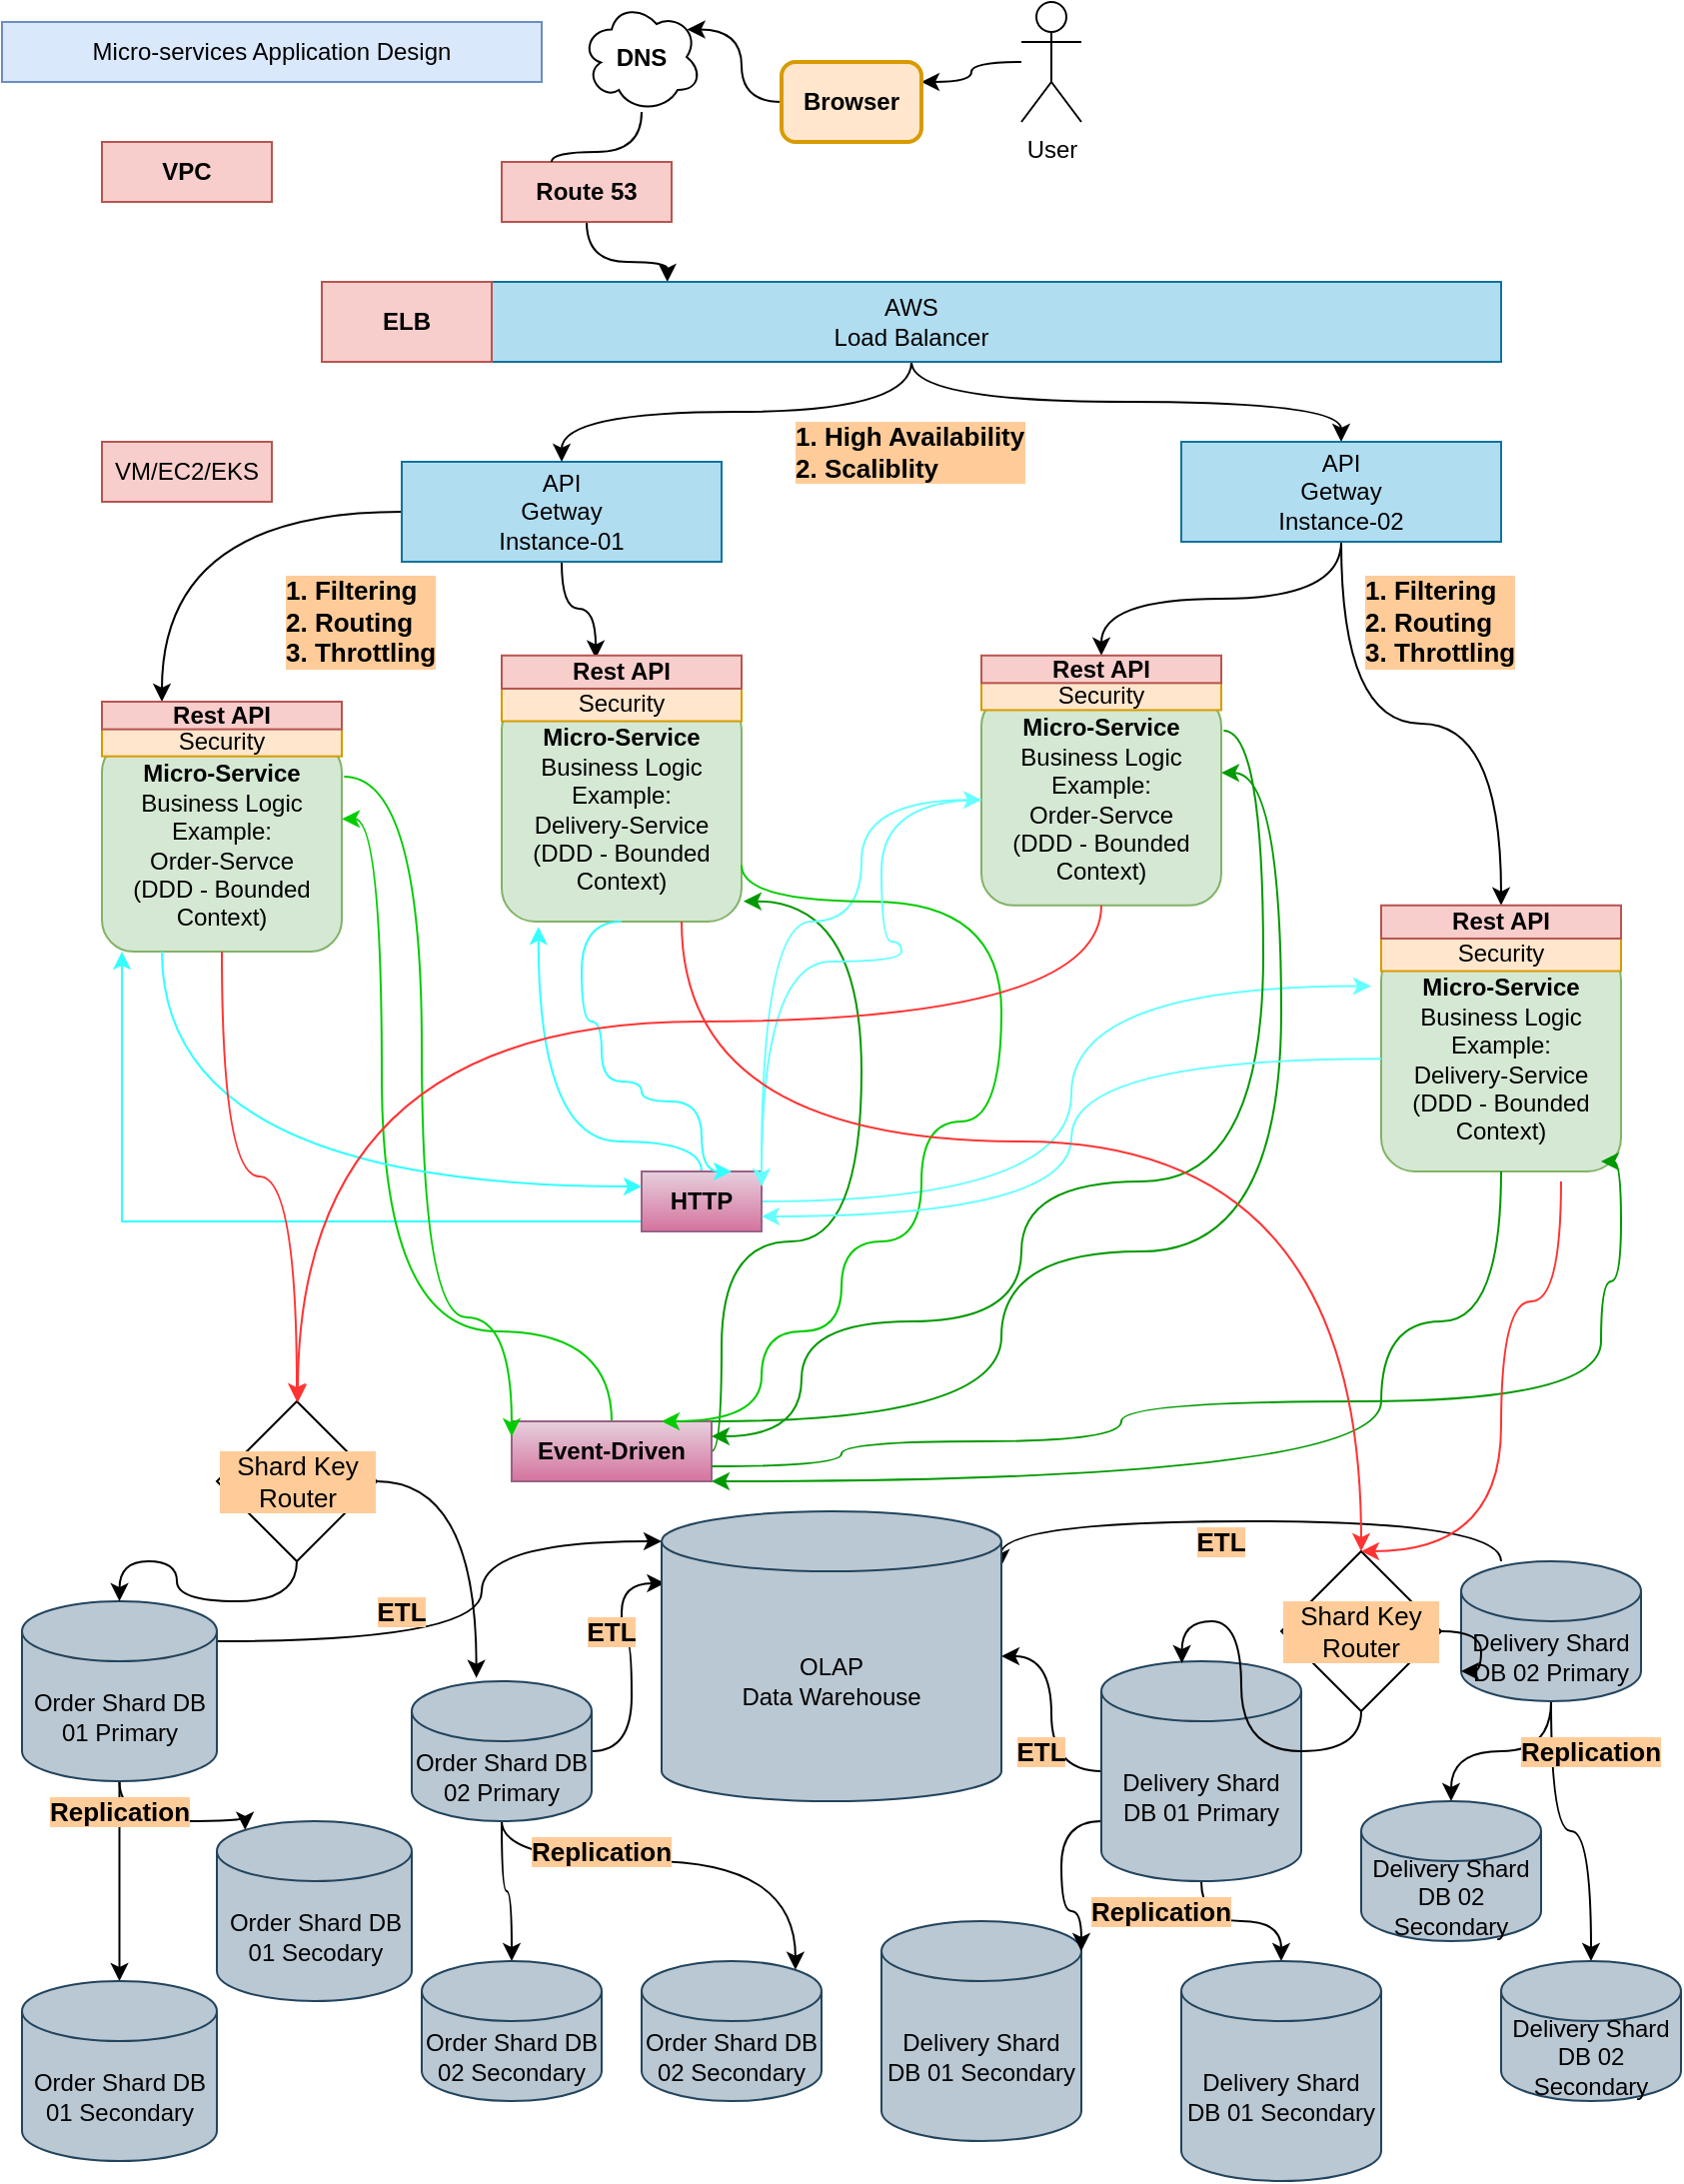 <mxfile version="15.6.0" type="github" pages="3">
  <diagram id="8gxPcVhyWFga_-ock5Uq" name="Page-1">
    <mxGraphModel dx="3084" dy="1120" grid="1" gridSize="10" guides="1" tooltips="1" connect="1" arrows="1" fold="1" page="1" pageScale="1" pageWidth="850" pageHeight="1100" math="0" shadow="0">
      <root>
        <mxCell id="0" />
        <mxCell id="1" parent="0" />
        <mxCell id="V04dWPXA2Igl96lOC7Ne-24" style="edgeStyle=orthogonalEdgeStyle;rounded=0;orthogonalLoop=1;jettySize=auto;html=1;entryX=0;entryY=0.5;entryDx=0;entryDy=0;" parent="1" edge="1">
          <mxGeometry relative="1" as="geometry">
            <mxPoint x="500" y="145" as="sourcePoint" />
          </mxGeometry>
        </mxCell>
        <mxCell id="4ENKlq4TMCmGofDH2MAl-42" style="edgeStyle=orthogonalEdgeStyle;curved=1;rounded=0;orthogonalLoop=1;jettySize=auto;html=1;entryX=0.25;entryY=0;entryDx=0;entryDy=0;fontSize=13;fontColor=none;strokeWidth=1;fillColor=#FF9999;" parent="1" source="V04dWPXA2Igl96lOC7Ne-5" target="NmGWXquKxc6Ake-2fZ39-54" edge="1">
          <mxGeometry relative="1" as="geometry" />
        </mxCell>
        <mxCell id="4ENKlq4TMCmGofDH2MAl-43" style="edgeStyle=orthogonalEdgeStyle;curved=1;rounded=0;orthogonalLoop=1;jettySize=auto;html=1;entryX=0.392;entryY=0.088;entryDx=0;entryDy=0;entryPerimeter=0;fontSize=13;fontColor=none;strokeWidth=1;fillColor=#FF9999;" parent="1" source="V04dWPXA2Igl96lOC7Ne-5" target="NmGWXquKxc6Ake-2fZ39-51" edge="1">
          <mxGeometry relative="1" as="geometry" />
        </mxCell>
        <mxCell id="V04dWPXA2Igl96lOC7Ne-5" value="&lt;div&gt;API&lt;/div&gt;&lt;div&gt;Getway&lt;/div&gt;&lt;div&gt;Instance-01&lt;br&gt;&lt;/div&gt;" style="rounded=0;whiteSpace=wrap;html=1;fillColor=#b1ddf0;strokeColor=#10739e;" parent="1" vertex="1">
          <mxGeometry x="-650" y="240" width="160" height="50" as="geometry" />
        </mxCell>
        <mxCell id="V04dWPXA2Igl96lOC7Ne-9" style="edgeStyle=orthogonalEdgeStyle;rounded=0;orthogonalLoop=1;jettySize=auto;html=1;entryX=0.5;entryY=0;entryDx=0;entryDy=0;" parent="1" edge="1">
          <mxGeometry relative="1" as="geometry">
            <Array as="points">
              <mxPoint x="570" y="80" />
              <mxPoint x="435" y="80" />
            </Array>
            <mxPoint x="435" y="105" as="targetPoint" />
          </mxGeometry>
        </mxCell>
        <mxCell id="V04dWPXA2Igl96lOC7Ne-20" style="edgeStyle=orthogonalEdgeStyle;rounded=0;orthogonalLoop=1;jettySize=auto;html=1;entryX=0;entryY=0.5;entryDx=0;entryDy=0;" parent="1" edge="1">
          <mxGeometry relative="1" as="geometry">
            <mxPoint x="530" y="268.25" as="targetPoint" />
          </mxGeometry>
        </mxCell>
        <mxCell id="hri_NijtR724Ryg1L6hW-4" style="edgeStyle=orthogonalEdgeStyle;rounded=0;orthogonalLoop=1;jettySize=auto;html=1;entryX=0;entryY=0.5;entryDx=0;entryDy=0;" parent="1" edge="1">
          <mxGeometry relative="1" as="geometry">
            <mxPoint x="370" y="268.25" as="targetPoint" />
          </mxGeometry>
        </mxCell>
        <mxCell id="4ENKlq4TMCmGofDH2MAl-6" style="edgeStyle=orthogonalEdgeStyle;curved=1;rounded=0;orthogonalLoop=1;jettySize=auto;html=1;entryX=1;entryY=0.25;entryDx=0;entryDy=0;fontSize=13;fontColor=none;strokeWidth=1;fillColor=#FF9999;" parent="1" source="V04dWPXA2Igl96lOC7Ne-27" target="V04dWPXA2Igl96lOC7Ne-28" edge="1">
          <mxGeometry relative="1" as="geometry" />
        </mxCell>
        <mxCell id="V04dWPXA2Igl96lOC7Ne-27" value="User" style="shape=umlActor;verticalLabelPosition=bottom;verticalAlign=top;html=1;outlineConnect=0;" parent="1" vertex="1">
          <mxGeometry x="-340" y="10" width="30" height="60" as="geometry" />
        </mxCell>
        <mxCell id="4ENKlq4TMCmGofDH2MAl-7" style="edgeStyle=orthogonalEdgeStyle;curved=1;rounded=0;orthogonalLoop=1;jettySize=auto;html=1;entryX=0.88;entryY=0.25;entryDx=0;entryDy=0;entryPerimeter=0;fontSize=13;fontColor=none;strokeWidth=1;fillColor=#FF9999;" parent="1" source="V04dWPXA2Igl96lOC7Ne-28" target="hri_NijtR724Ryg1L6hW-7" edge="1">
          <mxGeometry relative="1" as="geometry" />
        </mxCell>
        <mxCell id="V04dWPXA2Igl96lOC7Ne-28" value="Browser" style="rounded=1;whiteSpace=wrap;html=1;absoluteArcSize=1;arcSize=14;strokeWidth=2;fillColor=#ffe6cc;strokeColor=#d79b00;fontStyle=1" parent="1" vertex="1">
          <mxGeometry x="-460" y="40" width="70" height="40" as="geometry" />
        </mxCell>
        <mxCell id="V04dWPXA2Igl96lOC7Ne-38" value="Micro-services Application Design" style="text;html=1;strokeColor=#6c8ebf;fillColor=#dae8fc;align=center;verticalAlign=middle;whiteSpace=wrap;rounded=0;" parent="1" vertex="1">
          <mxGeometry x="-850" y="20" width="270" height="30" as="geometry" />
        </mxCell>
        <mxCell id="4ENKlq4TMCmGofDH2MAl-20" style="edgeStyle=orthogonalEdgeStyle;curved=1;rounded=0;orthogonalLoop=1;jettySize=auto;html=1;entryX=0.5;entryY=0;entryDx=0;entryDy=0;fontSize=13;fontColor=none;strokeWidth=1;fillColor=#FF9999;" parent="1" source="hri_NijtR724Ryg1L6hW-5" target="4ENKlq4TMCmGofDH2MAl-19" edge="1">
          <mxGeometry relative="1" as="geometry" />
        </mxCell>
        <mxCell id="4ENKlq4TMCmGofDH2MAl-21" style="edgeStyle=orthogonalEdgeStyle;curved=1;rounded=0;orthogonalLoop=1;jettySize=auto;html=1;fontSize=13;fontColor=none;strokeWidth=1;fillColor=#FF9999;" parent="1" source="hri_NijtR724Ryg1L6hW-5" target="V04dWPXA2Igl96lOC7Ne-5" edge="1">
          <mxGeometry relative="1" as="geometry" />
        </mxCell>
        <mxCell id="4ENKlq4TMCmGofDH2MAl-10" style="edgeStyle=orthogonalEdgeStyle;curved=1;rounded=0;orthogonalLoop=1;jettySize=auto;html=1;entryX=0.293;entryY=0;entryDx=0;entryDy=0;entryPerimeter=0;fontSize=13;fontColor=none;strokeWidth=1;fillColor=#FF9999;startArrow=none;" parent="1" source="NmGWXquKxc6Ake-2fZ39-70" target="hri_NijtR724Ryg1L6hW-5" edge="1">
          <mxGeometry relative="1" as="geometry" />
        </mxCell>
        <mxCell id="hri_NijtR724Ryg1L6hW-7" value="&lt;div&gt;DNS&lt;/div&gt;" style="ellipse;shape=cloud;whiteSpace=wrap;html=1;fillColor=none;gradientColor=none;fontStyle=1" parent="1" vertex="1">
          <mxGeometry x="-560" y="10" width="60" height="55" as="geometry" />
        </mxCell>
        <mxCell id="NmGWXquKxc6Ake-2fZ39-67" style="edgeStyle=orthogonalEdgeStyle;rounded=0;orthogonalLoop=1;jettySize=auto;html=1;entryX=0;entryY=0.25;entryDx=0;entryDy=0;" parent="1" edge="1">
          <mxGeometry relative="1" as="geometry">
            <mxPoint x="-350" y="429" as="sourcePoint" />
            <Array as="points">
              <mxPoint x="-330" y="429" />
              <mxPoint x="-330" y="429" />
            </Array>
          </mxGeometry>
        </mxCell>
        <mxCell id="4ENKlq4TMCmGofDH2MAl-65" style="edgeStyle=orthogonalEdgeStyle;curved=1;rounded=0;orthogonalLoop=1;jettySize=auto;html=1;fontSize=13;fontColor=none;strokeWidth=1;fillColor=#FF9999;" parent="1" source="NmGWXquKxc6Ake-2fZ39-29" target="4ENKlq4TMCmGofDH2MAl-52" edge="1">
          <mxGeometry relative="1" as="geometry" />
        </mxCell>
        <mxCell id="4ENKlq4TMCmGofDH2MAl-66" style="edgeStyle=orthogonalEdgeStyle;curved=1;rounded=0;orthogonalLoop=1;jettySize=auto;html=1;entryX=0.145;entryY=0;entryDx=0;entryDy=4.35;entryPerimeter=0;fontSize=13;fontColor=none;strokeWidth=1;fillColor=#FF9999;" parent="1" source="NmGWXquKxc6Ake-2fZ39-29" target="4ENKlq4TMCmGofDH2MAl-51" edge="1">
          <mxGeometry relative="1" as="geometry" />
        </mxCell>
        <mxCell id="4ENKlq4TMCmGofDH2MAl-74" style="edgeStyle=orthogonalEdgeStyle;curved=1;rounded=0;orthogonalLoop=1;jettySize=auto;html=1;fontSize=13;fontColor=none;strokeWidth=1;fillColor=#FF9999;" parent="1" source="NmGWXquKxc6Ake-2fZ39-29" target="4ENKlq4TMCmGofDH2MAl-73" edge="1">
          <mxGeometry relative="1" as="geometry">
            <Array as="points">
              <mxPoint x="-610" y="830" />
              <mxPoint x="-610" y="780" />
            </Array>
          </mxGeometry>
        </mxCell>
        <mxCell id="NmGWXquKxc6Ake-2fZ39-29" value="Order Shard DB 01 Primary" style="shape=cylinder3;whiteSpace=wrap;html=1;boundedLbl=1;backgroundOutline=1;size=15;fillColor=#bac8d3;strokeColor=#23445d;" parent="1" vertex="1">
          <mxGeometry x="-840" y="810" width="97.5" height="90" as="geometry" />
        </mxCell>
        <mxCell id="NmGWXquKxc6Ake-2fZ39-27" value="&lt;div&gt;Delivery Shard DB 01 Secondary&lt;/div&gt;" style="shape=cylinder3;whiteSpace=wrap;html=1;boundedLbl=1;backgroundOutline=1;size=15;fillColor=#bac8d3;strokeColor=#23445d;" parent="1" vertex="1">
          <mxGeometry x="-410" y="970" width="100" height="110" as="geometry" />
        </mxCell>
        <mxCell id="NmGWXquKxc6Ake-2fZ39-55" value="" style="group" parent="1" vertex="1" connectable="0">
          <mxGeometry x="-600" y="336.88" width="120" height="133.12" as="geometry" />
        </mxCell>
        <mxCell id="NmGWXquKxc6Ake-2fZ39-49" value="&lt;div&gt;&lt;b&gt;Micro-Service&lt;/b&gt;&lt;/div&gt;&lt;div&gt;Business Logic&lt;/div&gt;&lt;div&gt;Example:&lt;/div&gt;&lt;div&gt;Delivery-Service&lt;/div&gt;&lt;div&gt;(DDD - Bounded Context)&lt;/div&gt;" style="rounded=1;whiteSpace=wrap;html=1;fillColor=#d5e8d4;strokeColor=#82b366;" parent="NmGWXquKxc6Ake-2fZ39-55" vertex="1">
          <mxGeometry y="20.36" width="120" height="112.76" as="geometry" />
        </mxCell>
        <mxCell id="NmGWXquKxc6Ake-2fZ39-50" value="&lt;div&gt;Security&lt;/div&gt;" style="text;html=1;strokeColor=#d79b00;fillColor=#ffe6cc;align=center;verticalAlign=middle;whiteSpace=wrap;rounded=0;" parent="NmGWXquKxc6Ake-2fZ39-55" vertex="1">
          <mxGeometry y="16.288" width="120" height="16.601" as="geometry" />
        </mxCell>
        <mxCell id="NmGWXquKxc6Ake-2fZ39-51" value="&lt;b&gt;Rest API&lt;/b&gt;" style="text;html=1;strokeColor=#b85450;fillColor=#f8cecc;align=center;verticalAlign=middle;whiteSpace=wrap;rounded=0;" parent="NmGWXquKxc6Ake-2fZ39-55" vertex="1">
          <mxGeometry width="120" height="16.601" as="geometry" />
        </mxCell>
        <mxCell id="NmGWXquKxc6Ake-2fZ39-56" value="" style="group" parent="1" vertex="1" connectable="0">
          <mxGeometry x="-800" y="360" width="120" height="125" as="geometry" />
        </mxCell>
        <mxCell id="NmGWXquKxc6Ake-2fZ39-48" value="&lt;div&gt;&lt;b&gt;Micro-Service&lt;/b&gt;&lt;/div&gt;&lt;div&gt;Business Logic&lt;/div&gt;&lt;div&gt;Example: &lt;br&gt;&lt;/div&gt;&lt;div&gt;Order-Servce&lt;/div&gt;&lt;div&gt;(DDD - Bounded Context)&lt;br&gt;&lt;/div&gt;" style="rounded=1;whiteSpace=wrap;html=1;fillColor=#d5e8d4;strokeColor=#82b366;" parent="NmGWXquKxc6Ake-2fZ39-56" vertex="1">
          <mxGeometry y="19.396" width="120" height="105.604" as="geometry" />
        </mxCell>
        <mxCell id="NmGWXquKxc6Ake-2fZ39-52" value="Security" style="text;html=1;strokeColor=#d79b00;fillColor=#ffe6cc;align=center;verticalAlign=middle;whiteSpace=wrap;rounded=0;" parent="NmGWXquKxc6Ake-2fZ39-56" vertex="1">
          <mxGeometry y="13.542" width="120" height="13.802" as="geometry" />
        </mxCell>
        <mxCell id="NmGWXquKxc6Ake-2fZ39-54" value="&lt;b&gt;Rest API&lt;/b&gt;" style="text;html=1;strokeColor=#b85450;fillColor=#f8cecc;align=center;verticalAlign=middle;whiteSpace=wrap;rounded=0;" parent="NmGWXquKxc6Ake-2fZ39-56" vertex="1">
          <mxGeometry width="120" height="13.802" as="geometry" />
        </mxCell>
        <mxCell id="NmGWXquKxc6Ake-2fZ39-65" style="edgeStyle=orthogonalEdgeStyle;rounded=0;orthogonalLoop=1;jettySize=auto;html=1;" parent="1" edge="1">
          <mxGeometry relative="1" as="geometry">
            <mxPoint x="-200" y="449" as="sourcePoint" />
            <Array as="points">
              <mxPoint x="-170" y="449" />
              <mxPoint x="-170" y="449" />
            </Array>
          </mxGeometry>
        </mxCell>
        <mxCell id="NmGWXquKxc6Ake-2fZ39-71" value="VM/EC2/EKS" style="text;html=1;strokeColor=#b85450;fillColor=#f8cecc;align=center;verticalAlign=middle;whiteSpace=wrap;rounded=0;" parent="1" vertex="1">
          <mxGeometry x="-800" y="230" width="85" height="30" as="geometry" />
        </mxCell>
        <mxCell id="NmGWXquKxc6Ake-2fZ39-78" style="edgeStyle=orthogonalEdgeStyle;rounded=0;orthogonalLoop=1;jettySize=auto;html=1;strokeColor=#33FFFF;" parent="1" source="NmGWXquKxc6Ake-2fZ39-72" target="NmGWXquKxc6Ake-2fZ39-48" edge="1">
          <mxGeometry relative="1" as="geometry">
            <Array as="points">
              <mxPoint x="-790" y="620" />
            </Array>
          </mxGeometry>
        </mxCell>
        <mxCell id="4ENKlq4TMCmGofDH2MAl-16" style="edgeStyle=orthogonalEdgeStyle;curved=1;rounded=0;orthogonalLoop=1;jettySize=auto;html=1;entryX=0.153;entryY=1.023;entryDx=0;entryDy=0;fontSize=13;fontColor=none;strokeWidth=1;fillColor=#FF9999;entryPerimeter=0;strokeColor=#33FFFF;" parent="1" source="NmGWXquKxc6Ake-2fZ39-72" target="NmGWXquKxc6Ake-2fZ39-49" edge="1">
          <mxGeometry relative="1" as="geometry">
            <Array as="points">
              <mxPoint x="-500" y="580" />
              <mxPoint x="-582" y="580" />
            </Array>
          </mxGeometry>
        </mxCell>
        <mxCell id="4ENKlq4TMCmGofDH2MAl-46" style="edgeStyle=orthogonalEdgeStyle;curved=1;rounded=0;orthogonalLoop=1;jettySize=auto;html=1;entryX=-0.042;entryY=0.178;entryDx=0;entryDy=0;entryPerimeter=0;fontSize=13;fontColor=none;strokeWidth=1;fillColor=#FF9999;strokeColor=#66FFFF;" parent="1" source="NmGWXquKxc6Ake-2fZ39-72" target="4ENKlq4TMCmGofDH2MAl-23" edge="1">
          <mxGeometry relative="1" as="geometry" />
        </mxCell>
        <mxCell id="NmGWXquKxc6Ake-2fZ39-72" value="HTTP" style="text;html=1;strokeColor=#996185;fillColor=#e6d0de;align=center;verticalAlign=middle;whiteSpace=wrap;rounded=0;gradientColor=#d5739d;fontStyle=1" parent="1" vertex="1">
          <mxGeometry x="-530" y="595" width="60" height="30" as="geometry" />
        </mxCell>
        <mxCell id="NmGWXquKxc6Ake-2fZ39-83" style="edgeStyle=orthogonalEdgeStyle;curved=1;rounded=0;orthogonalLoop=1;jettySize=auto;html=1;entryX=1;entryY=0.372;entryDx=0;entryDy=0;entryPerimeter=0;strokeWidth=1;fillColor=#FF9999;strokeColor=#00CC00;" parent="1" source="NmGWXquKxc6Ake-2fZ39-79" target="NmGWXquKxc6Ake-2fZ39-48" edge="1">
          <mxGeometry relative="1" as="geometry">
            <Array as="points">
              <mxPoint x="-660" y="675" />
              <mxPoint x="-660" y="419" />
            </Array>
          </mxGeometry>
        </mxCell>
        <mxCell id="4ENKlq4TMCmGofDH2MAl-17" style="edgeStyle=orthogonalEdgeStyle;curved=1;rounded=0;orthogonalLoop=1;jettySize=auto;html=1;entryX=1.008;entryY=0.91;entryDx=0;entryDy=0;entryPerimeter=0;fontSize=13;fontColor=none;strokeWidth=1;fillColor=#FF9999;strokeColor=#009900;" parent="1" source="NmGWXquKxc6Ake-2fZ39-79" target="NmGWXquKxc6Ake-2fZ39-49" edge="1">
          <mxGeometry relative="1" as="geometry">
            <Array as="points">
              <mxPoint x="-490" y="630" />
              <mxPoint x="-420" y="630" />
              <mxPoint x="-420" y="460" />
            </Array>
          </mxGeometry>
        </mxCell>
        <mxCell id="4ENKlq4TMCmGofDH2MAl-39" style="edgeStyle=orthogonalEdgeStyle;curved=1;rounded=0;orthogonalLoop=1;jettySize=auto;html=1;fontSize=13;fontColor=none;strokeWidth=1;fillColor=#FF9999;exitX=1;exitY=0;exitDx=0;exitDy=0;strokeColor=#66FFFF;" parent="1" source="NmGWXquKxc6Ake-2fZ39-72" target="4ENKlq4TMCmGofDH2MAl-31" edge="1">
          <mxGeometry relative="1" as="geometry">
            <Array as="points">
              <mxPoint x="-470" y="470" />
              <mxPoint x="-420" y="470" />
            </Array>
          </mxGeometry>
        </mxCell>
        <mxCell id="NmGWXquKxc6Ake-2fZ39-79" value="Event-Driven" style="text;html=1;strokeColor=#996185;fillColor=#e6d0de;align=center;verticalAlign=middle;whiteSpace=wrap;rounded=0;fontStyle=1;gradientColor=#d5739d;" parent="1" vertex="1">
          <mxGeometry x="-595" y="720" width="100" height="30" as="geometry" />
        </mxCell>
        <mxCell id="NmGWXquKxc6Ake-2fZ39-80" style="edgeStyle=orthogonalEdgeStyle;rounded=0;orthogonalLoop=1;jettySize=auto;html=1;entryX=0;entryY=0.25;entryDx=0;entryDy=0;strokeWidth=1;fillColor=#FF9999;curved=1;exitX=1.01;exitY=0.172;exitDx=0;exitDy=0;fontStyle=1;exitPerimeter=0;strokeColor=#00CC00;" parent="1" source="NmGWXquKxc6Ake-2fZ39-48" target="NmGWXquKxc6Ake-2fZ39-79" edge="1">
          <mxGeometry relative="1" as="geometry">
            <Array as="points">
              <mxPoint x="-640" y="398" />
              <mxPoint x="-640" y="668" />
            </Array>
          </mxGeometry>
        </mxCell>
        <mxCell id="4ENKlq4TMCmGofDH2MAl-14" style="edgeStyle=orthogonalEdgeStyle;curved=1;rounded=0;orthogonalLoop=1;jettySize=auto;html=1;entryX=0;entryY=0.25;entryDx=0;entryDy=0;fontSize=13;fontColor=none;strokeWidth=1;fillColor=#FF9999;strokeColor=#33FFFF;" parent="1" source="NmGWXquKxc6Ake-2fZ39-48" target="NmGWXquKxc6Ake-2fZ39-72" edge="1">
          <mxGeometry relative="1" as="geometry">
            <Array as="points">
              <mxPoint x="-770" y="602" />
            </Array>
          </mxGeometry>
        </mxCell>
        <mxCell id="4ENKlq4TMCmGofDH2MAl-15" style="edgeStyle=orthogonalEdgeStyle;curved=1;rounded=0;orthogonalLoop=1;jettySize=auto;html=1;entryX=0.75;entryY=0;entryDx=0;entryDy=0;fontSize=13;fontColor=none;strokeWidth=1;fillColor=#FF9999;exitX=0.5;exitY=1;exitDx=0;exitDy=0;strokeColor=#33FFFF;" parent="1" source="NmGWXquKxc6Ake-2fZ39-49" target="NmGWXquKxc6Ake-2fZ39-72" edge="1">
          <mxGeometry relative="1" as="geometry">
            <Array as="points">
              <mxPoint x="-560" y="470" />
              <mxPoint x="-560" y="520" />
              <mxPoint x="-550" y="520" />
              <mxPoint x="-550" y="550" />
              <mxPoint x="-530" y="550" />
              <mxPoint x="-530" y="560" />
              <mxPoint x="-500" y="560" />
              <mxPoint x="-500" y="595" />
            </Array>
          </mxGeometry>
        </mxCell>
        <mxCell id="4ENKlq4TMCmGofDH2MAl-18" style="edgeStyle=orthogonalEdgeStyle;curved=1;rounded=0;orthogonalLoop=1;jettySize=auto;html=1;entryX=0.75;entryY=0;entryDx=0;entryDy=0;fontSize=13;fontColor=none;strokeWidth=1;fillColor=#FF9999;exitX=1;exitY=0.75;exitDx=0;exitDy=0;strokeColor=#00CC00;" parent="1" source="NmGWXquKxc6Ake-2fZ39-49" target="NmGWXquKxc6Ake-2fZ39-79" edge="1">
          <mxGeometry relative="1" as="geometry">
            <Array as="points">
              <mxPoint x="-480" y="460" />
              <mxPoint x="-350" y="460" />
              <mxPoint x="-350" y="570" />
              <mxPoint x="-390" y="570" />
              <mxPoint x="-390" y="630" />
              <mxPoint x="-430" y="630" />
              <mxPoint x="-430" y="675" />
              <mxPoint x="-470" y="675" />
              <mxPoint x="-470" y="720" />
            </Array>
          </mxGeometry>
        </mxCell>
        <mxCell id="4ENKlq4TMCmGofDH2MAl-47" style="edgeStyle=orthogonalEdgeStyle;curved=1;rounded=0;orthogonalLoop=1;jettySize=auto;html=1;entryX=0.5;entryY=0;entryDx=0;entryDy=0;fontSize=13;fontColor=none;strokeWidth=1;fillColor=#FF9999;" parent="1" source="4ENKlq4TMCmGofDH2MAl-19" target="4ENKlq4TMCmGofDH2MAl-33" edge="1">
          <mxGeometry relative="1" as="geometry" />
        </mxCell>
        <mxCell id="4ENKlq4TMCmGofDH2MAl-48" style="edgeStyle=orthogonalEdgeStyle;curved=1;rounded=0;orthogonalLoop=1;jettySize=auto;html=1;fontSize=13;fontColor=none;strokeWidth=1;fillColor=#FF9999;" parent="1" source="4ENKlq4TMCmGofDH2MAl-19" target="4ENKlq4TMCmGofDH2MAl-25" edge="1">
          <mxGeometry relative="1" as="geometry" />
        </mxCell>
        <mxCell id="4ENKlq4TMCmGofDH2MAl-19" value="&lt;div&gt;API&lt;/div&gt;&lt;div&gt;Getway&lt;/div&gt;&lt;div&gt;Instance-02&lt;/div&gt;" style="rounded=0;whiteSpace=wrap;html=1;fillColor=#b1ddf0;strokeColor=#10739e;" parent="1" vertex="1">
          <mxGeometry x="-260" y="230" width="160" height="50" as="geometry" />
        </mxCell>
        <mxCell id="4ENKlq4TMCmGofDH2MAl-22" value="" style="group" parent="1" vertex="1" connectable="0">
          <mxGeometry x="-160" y="461.88" width="120" height="133.12" as="geometry" />
        </mxCell>
        <mxCell id="4ENKlq4TMCmGofDH2MAl-23" value="&lt;div&gt;&lt;b&gt;Micro-Service&lt;/b&gt;&lt;/div&gt;&lt;div&gt;Business Logic&lt;/div&gt;&lt;div&gt;Example:&lt;/div&gt;&lt;div&gt;Delivery-Service&lt;/div&gt;&lt;div&gt;(DDD - Bounded Context)&lt;/div&gt;" style="rounded=1;whiteSpace=wrap;html=1;fillColor=#d5e8d4;strokeColor=#82b366;" parent="4ENKlq4TMCmGofDH2MAl-22" vertex="1">
          <mxGeometry y="20.36" width="120" height="112.76" as="geometry" />
        </mxCell>
        <mxCell id="4ENKlq4TMCmGofDH2MAl-24" value="&lt;div&gt;Security&lt;/div&gt;" style="text;html=1;strokeColor=#d79b00;fillColor=#ffe6cc;align=center;verticalAlign=middle;whiteSpace=wrap;rounded=0;" parent="4ENKlq4TMCmGofDH2MAl-22" vertex="1">
          <mxGeometry y="16.288" width="120" height="16.601" as="geometry" />
        </mxCell>
        <mxCell id="4ENKlq4TMCmGofDH2MAl-25" value="&lt;b&gt;Rest API&lt;/b&gt;" style="text;html=1;strokeColor=#b85450;fillColor=#f8cecc;align=center;verticalAlign=middle;whiteSpace=wrap;rounded=0;" parent="4ENKlq4TMCmGofDH2MAl-22" vertex="1">
          <mxGeometry width="120" height="16.601" as="geometry" />
        </mxCell>
        <mxCell id="4ENKlq4TMCmGofDH2MAl-27" style="edgeStyle=orthogonalEdgeStyle;curved=1;rounded=0;orthogonalLoop=1;jettySize=auto;html=1;fontSize=13;fontColor=none;strokeWidth=1;fillColor=#FF9999;exitX=1;exitY=0.75;exitDx=0;exitDy=0;strokeColor=#009900;" parent="1" source="NmGWXquKxc6Ake-2fZ39-79" edge="1">
          <mxGeometry relative="1" as="geometry">
            <mxPoint x="-289.933" y="730" as="sourcePoint" />
            <Array as="points">
              <mxPoint x="-430" y="742" />
              <mxPoint x="-430" y="730" />
              <mxPoint x="-290" y="730" />
              <mxPoint x="-290" y="710" />
              <mxPoint x="-50" y="710" />
              <mxPoint x="-50" y="650" />
              <mxPoint x="-40" y="650" />
            </Array>
            <mxPoint x="-50" y="590" as="targetPoint" />
          </mxGeometry>
        </mxCell>
        <mxCell id="4ENKlq4TMCmGofDH2MAl-28" style="edgeStyle=orthogonalEdgeStyle;curved=1;rounded=0;orthogonalLoop=1;jettySize=auto;html=1;entryX=1;entryY=1;entryDx=0;entryDy=0;fontSize=13;fontColor=none;strokeWidth=1;fillColor=#FF9999;exitX=0.5;exitY=1;exitDx=0;exitDy=0;strokeColor=#009900;" parent="1" source="4ENKlq4TMCmGofDH2MAl-23" target="NmGWXquKxc6Ake-2fZ39-79" edge="1">
          <mxGeometry relative="1" as="geometry">
            <mxPoint x="-275" y="665" as="targetPoint" />
            <Array as="points">
              <mxPoint x="-100" y="670" />
              <mxPoint x="-160" y="670" />
              <mxPoint x="-160" y="750" />
            </Array>
          </mxGeometry>
        </mxCell>
        <mxCell id="4ENKlq4TMCmGofDH2MAl-30" value="" style="group" parent="1" vertex="1" connectable="0">
          <mxGeometry x="-360" y="336.88" width="120" height="125" as="geometry" />
        </mxCell>
        <mxCell id="4ENKlq4TMCmGofDH2MAl-31" value="&lt;div&gt;&lt;b&gt;Micro-Service&lt;/b&gt;&lt;/div&gt;&lt;div&gt;Business Logic&lt;/div&gt;&lt;div&gt;Example: &lt;br&gt;&lt;/div&gt;&lt;div&gt;Order-Servce&lt;/div&gt;&lt;div&gt;(DDD - Bounded Context)&lt;br&gt;&lt;/div&gt;" style="rounded=1;whiteSpace=wrap;html=1;fillColor=#d5e8d4;strokeColor=#82b366;" parent="4ENKlq4TMCmGofDH2MAl-30" vertex="1">
          <mxGeometry y="19.396" width="120" height="105.604" as="geometry" />
        </mxCell>
        <mxCell id="4ENKlq4TMCmGofDH2MAl-32" value="Security" style="text;html=1;strokeColor=#d79b00;fillColor=#ffe6cc;align=center;verticalAlign=middle;whiteSpace=wrap;rounded=0;" parent="4ENKlq4TMCmGofDH2MAl-30" vertex="1">
          <mxGeometry y="13.542" width="120" height="13.802" as="geometry" />
        </mxCell>
        <mxCell id="4ENKlq4TMCmGofDH2MAl-33" value="&lt;b&gt;Rest API&lt;/b&gt;" style="text;html=1;strokeColor=#b85450;fillColor=#f8cecc;align=center;verticalAlign=middle;whiteSpace=wrap;rounded=0;" parent="4ENKlq4TMCmGofDH2MAl-30" vertex="1">
          <mxGeometry width="120" height="13.802" as="geometry" />
        </mxCell>
        <mxCell id="4ENKlq4TMCmGofDH2MAl-35" style="edgeStyle=orthogonalEdgeStyle;curved=1;rounded=0;orthogonalLoop=1;jettySize=auto;html=1;entryX=1;entryY=0.372;entryDx=0;entryDy=0;entryPerimeter=0;strokeWidth=1;fillColor=#FF9999;exitX=1;exitY=0;exitDx=0;exitDy=0;strokeColor=#009900;" parent="1" source="NmGWXquKxc6Ake-2fZ39-79" target="4ENKlq4TMCmGofDH2MAl-31" edge="1">
          <mxGeometry relative="1" as="geometry">
            <mxPoint x="-230" y="635" as="sourcePoint" />
            <Array as="points">
              <mxPoint x="-350" y="720" />
              <mxPoint x="-350" y="635" />
              <mxPoint x="-210" y="635" />
              <mxPoint x="-210" y="396" />
            </Array>
          </mxGeometry>
        </mxCell>
        <mxCell id="4ENKlq4TMCmGofDH2MAl-36" style="edgeStyle=orthogonalEdgeStyle;rounded=0;orthogonalLoop=1;jettySize=auto;html=1;entryX=1;entryY=0.25;entryDx=0;entryDy=0;strokeWidth=1;fillColor=#FF9999;curved=1;exitX=1.01;exitY=0.172;exitDx=0;exitDy=0;fontStyle=1;exitPerimeter=0;strokeColor=#009900;" parent="1" source="4ENKlq4TMCmGofDH2MAl-31" target="NmGWXquKxc6Ake-2fZ39-79" edge="1">
          <mxGeometry relative="1" as="geometry">
            <mxPoint x="-230" y="627.5" as="targetPoint" />
            <Array as="points">
              <mxPoint x="-219" y="600" />
              <mxPoint x="-340" y="600" />
              <mxPoint x="-340" y="670" />
              <mxPoint x="-450" y="670" />
              <mxPoint x="-450" y="728" />
            </Array>
          </mxGeometry>
        </mxCell>
        <mxCell id="4ENKlq4TMCmGofDH2MAl-37" style="edgeStyle=orthogonalEdgeStyle;curved=1;rounded=0;orthogonalLoop=1;jettySize=auto;html=1;fontSize=13;fontColor=none;strokeWidth=1;fillColor=#FF9999;entryX=1;entryY=0.25;entryDx=0;entryDy=0;strokeColor=#66FFFF;" parent="1" source="4ENKlq4TMCmGofDH2MAl-31" target="NmGWXquKxc6Ake-2fZ39-72" edge="1">
          <mxGeometry relative="1" as="geometry">
            <mxPoint x="-450" y="670" as="targetPoint" />
            <Array as="points">
              <mxPoint x="-410" y="480" />
              <mxPoint x="-400" y="480" />
              <mxPoint x="-400" y="490" />
              <mxPoint x="-470" y="490" />
            </Array>
          </mxGeometry>
        </mxCell>
        <mxCell id="NmGWXquKxc6Ake-2fZ39-70" value="Route 53" style="text;html=1;strokeColor=#b85450;fillColor=#f8cecc;align=center;verticalAlign=middle;whiteSpace=wrap;rounded=0;fontStyle=1" parent="1" vertex="1">
          <mxGeometry x="-600" y="90" width="85" height="30" as="geometry" />
        </mxCell>
        <mxCell id="4ENKlq4TMCmGofDH2MAl-41" value="" style="edgeStyle=orthogonalEdgeStyle;curved=1;rounded=0;orthogonalLoop=1;jettySize=auto;html=1;entryX=0.293;entryY=0;entryDx=0;entryDy=0;entryPerimeter=0;fontSize=13;fontColor=none;strokeWidth=1;fillColor=#FF9999;endArrow=none;" parent="1" source="hri_NijtR724Ryg1L6hW-7" target="NmGWXquKxc6Ake-2fZ39-70" edge="1">
          <mxGeometry relative="1" as="geometry">
            <mxPoint x="-530" y="65" as="sourcePoint" />
            <mxPoint x="-569.87" y="150" as="targetPoint" />
          </mxGeometry>
        </mxCell>
        <mxCell id="4ENKlq4TMCmGofDH2MAl-44" value="VPC" style="text;html=1;strokeColor=#b85450;fillColor=#f8cecc;align=center;verticalAlign=middle;whiteSpace=wrap;rounded=0;fontStyle=1" parent="1" vertex="1">
          <mxGeometry x="-800" y="80" width="85" height="30" as="geometry" />
        </mxCell>
        <mxCell id="4ENKlq4TMCmGofDH2MAl-45" style="edgeStyle=orthogonalEdgeStyle;curved=1;rounded=0;orthogonalLoop=1;jettySize=auto;html=1;entryX=1;entryY=0.75;entryDx=0;entryDy=0;fontSize=13;fontColor=none;strokeWidth=1;fillColor=#FF9999;strokeColor=#66FFFF;" parent="1" source="4ENKlq4TMCmGofDH2MAl-23" target="NmGWXquKxc6Ake-2fZ39-72" edge="1">
          <mxGeometry relative="1" as="geometry" />
        </mxCell>
        <mxCell id="4ENKlq4TMCmGofDH2MAl-63" style="edgeStyle=orthogonalEdgeStyle;curved=1;rounded=0;orthogonalLoop=1;jettySize=auto;html=1;fontSize=13;fontColor=none;strokeWidth=1;fillColor=#FF9999;" parent="1" source="4ENKlq4TMCmGofDH2MAl-49" target="4ENKlq4TMCmGofDH2MAl-54" edge="1">
          <mxGeometry relative="1" as="geometry" />
        </mxCell>
        <mxCell id="4ENKlq4TMCmGofDH2MAl-64" style="edgeStyle=orthogonalEdgeStyle;curved=1;rounded=0;orthogonalLoop=1;jettySize=auto;html=1;entryX=0.855;entryY=0;entryDx=0;entryDy=4.35;entryPerimeter=0;fontSize=13;fontColor=none;strokeWidth=1;fillColor=#FF9999;" parent="1" source="4ENKlq4TMCmGofDH2MAl-49" target="4ENKlq4TMCmGofDH2MAl-53" edge="1">
          <mxGeometry relative="1" as="geometry">
            <Array as="points">
              <mxPoint x="-600" y="940" />
              <mxPoint x="-453" y="940" />
            </Array>
          </mxGeometry>
        </mxCell>
        <mxCell id="4ENKlq4TMCmGofDH2MAl-75" style="edgeStyle=orthogonalEdgeStyle;curved=1;rounded=0;orthogonalLoop=1;jettySize=auto;html=1;entryX=0.01;entryY=0.248;entryDx=0;entryDy=0;entryPerimeter=0;fontSize=13;fontColor=none;strokeWidth=1;fillColor=#FF9999;" parent="1" source="4ENKlq4TMCmGofDH2MAl-49" target="4ENKlq4TMCmGofDH2MAl-73" edge="1">
          <mxGeometry relative="1" as="geometry" />
        </mxCell>
        <mxCell id="4ENKlq4TMCmGofDH2MAl-49" value="Order Shard DB 02 Primary" style="shape=cylinder3;whiteSpace=wrap;html=1;boundedLbl=1;backgroundOutline=1;size=15;fillColor=#bac8d3;strokeColor=#23445d;" parent="1" vertex="1">
          <mxGeometry x="-645" y="850" width="90" height="70" as="geometry" />
        </mxCell>
        <mxCell id="4ENKlq4TMCmGofDH2MAl-59" style="edgeStyle=orthogonalEdgeStyle;curved=1;rounded=0;orthogonalLoop=1;jettySize=auto;html=1;entryX=0.5;entryY=0;entryDx=0;entryDy=0;entryPerimeter=0;fontSize=13;fontColor=none;strokeWidth=1;fillColor=#FF9999;" parent="1" source="4ENKlq4TMCmGofDH2MAl-50" target="4ENKlq4TMCmGofDH2MAl-58" edge="1">
          <mxGeometry relative="1" as="geometry" />
        </mxCell>
        <mxCell id="4ENKlq4TMCmGofDH2MAl-60" style="edgeStyle=orthogonalEdgeStyle;curved=1;rounded=0;orthogonalLoop=1;jettySize=auto;html=1;entryX=0.5;entryY=0;entryDx=0;entryDy=0;entryPerimeter=0;fontSize=13;fontColor=none;strokeWidth=1;fillColor=#FF9999;" parent="1" source="4ENKlq4TMCmGofDH2MAl-50" target="4ENKlq4TMCmGofDH2MAl-57" edge="1">
          <mxGeometry relative="1" as="geometry" />
        </mxCell>
        <mxCell id="4ENKlq4TMCmGofDH2MAl-77" style="edgeStyle=orthogonalEdgeStyle;curved=1;rounded=0;orthogonalLoop=1;jettySize=auto;html=1;entryX=0.998;entryY=0.193;entryDx=0;entryDy=0;entryPerimeter=0;fontSize=13;fontColor=none;strokeWidth=1;fillColor=#FF9999;" parent="1" source="4ENKlq4TMCmGofDH2MAl-50" target="4ENKlq4TMCmGofDH2MAl-73" edge="1">
          <mxGeometry relative="1" as="geometry">
            <Array as="points">
              <mxPoint x="-100" y="770" />
              <mxPoint x="-350" y="770" />
            </Array>
          </mxGeometry>
        </mxCell>
        <mxCell id="4ENKlq4TMCmGofDH2MAl-50" value="&lt;div&gt;Delivery Shard DB 02 Primary&lt;br&gt;&lt;/div&gt;" style="shape=cylinder3;whiteSpace=wrap;html=1;boundedLbl=1;backgroundOutline=1;size=15;fillColor=#bac8d3;strokeColor=#23445d;" parent="1" vertex="1">
          <mxGeometry x="-120" y="790" width="90" height="70" as="geometry" />
        </mxCell>
        <mxCell id="4ENKlq4TMCmGofDH2MAl-51" value="Order Shard DB 01 Secodary" style="shape=cylinder3;whiteSpace=wrap;html=1;boundedLbl=1;backgroundOutline=1;size=15;fillColor=#bac8d3;strokeColor=#23445d;" parent="1" vertex="1">
          <mxGeometry x="-742.5" y="920" width="97.5" height="90" as="geometry" />
        </mxCell>
        <mxCell id="4ENKlq4TMCmGofDH2MAl-52" value="Order Shard DB 01 Secondary" style="shape=cylinder3;whiteSpace=wrap;html=1;boundedLbl=1;backgroundOutline=1;size=15;fillColor=#bac8d3;strokeColor=#23445d;" parent="1" vertex="1">
          <mxGeometry x="-840" y="1000" width="97.5" height="90" as="geometry" />
        </mxCell>
        <mxCell id="4ENKlq4TMCmGofDH2MAl-53" value="Order Shard DB 02 Secondary" style="shape=cylinder3;whiteSpace=wrap;html=1;boundedLbl=1;backgroundOutline=1;size=15;fillColor=#bac8d3;strokeColor=#23445d;" parent="1" vertex="1">
          <mxGeometry x="-530" y="990" width="90" height="70" as="geometry" />
        </mxCell>
        <mxCell id="4ENKlq4TMCmGofDH2MAl-54" value="Order Shard DB 02 Secondary" style="shape=cylinder3;whiteSpace=wrap;html=1;boundedLbl=1;backgroundOutline=1;size=15;fillColor=#bac8d3;strokeColor=#23445d;" parent="1" vertex="1">
          <mxGeometry x="-640" y="990" width="90" height="70" as="geometry" />
        </mxCell>
        <mxCell id="4ENKlq4TMCmGofDH2MAl-61" style="edgeStyle=orthogonalEdgeStyle;curved=1;rounded=0;orthogonalLoop=1;jettySize=auto;html=1;entryX=0.5;entryY=0;entryDx=0;entryDy=0;entryPerimeter=0;fontSize=13;fontColor=none;strokeWidth=1;fillColor=#FF9999;" parent="1" source="4ENKlq4TMCmGofDH2MAl-55" target="4ENKlq4TMCmGofDH2MAl-56" edge="1">
          <mxGeometry relative="1" as="geometry" />
        </mxCell>
        <mxCell id="4ENKlq4TMCmGofDH2MAl-62" style="edgeStyle=orthogonalEdgeStyle;curved=1;rounded=0;orthogonalLoop=1;jettySize=auto;html=1;entryX=1;entryY=0;entryDx=0;entryDy=15;entryPerimeter=0;fontSize=13;fontColor=none;strokeWidth=1;fillColor=#FF9999;" parent="1" source="4ENKlq4TMCmGofDH2MAl-55" target="NmGWXquKxc6Ake-2fZ39-27" edge="1">
          <mxGeometry relative="1" as="geometry">
            <Array as="points">
              <mxPoint x="-320" y="920" />
              <mxPoint x="-320" y="965" />
            </Array>
          </mxGeometry>
        </mxCell>
        <mxCell id="4ENKlq4TMCmGofDH2MAl-76" style="edgeStyle=orthogonalEdgeStyle;curved=1;rounded=0;orthogonalLoop=1;jettySize=auto;html=1;entryX=1;entryY=0.5;entryDx=0;entryDy=0;entryPerimeter=0;fontSize=13;fontColor=none;strokeWidth=1;fillColor=#FF9999;" parent="1" source="4ENKlq4TMCmGofDH2MAl-55" target="4ENKlq4TMCmGofDH2MAl-73" edge="1">
          <mxGeometry relative="1" as="geometry" />
        </mxCell>
        <mxCell id="4ENKlq4TMCmGofDH2MAl-55" value="Delivery Shard DB 01 Primary" style="shape=cylinder3;whiteSpace=wrap;html=1;boundedLbl=1;backgroundOutline=1;size=15;fillColor=#bac8d3;strokeColor=#23445d;" parent="1" vertex="1">
          <mxGeometry x="-300" y="840" width="100" height="110" as="geometry" />
        </mxCell>
        <mxCell id="4ENKlq4TMCmGofDH2MAl-56" value="Delivery Shard DB 01 Secondary" style="shape=cylinder3;whiteSpace=wrap;html=1;boundedLbl=1;backgroundOutline=1;size=15;fillColor=#bac8d3;strokeColor=#23445d;" parent="1" vertex="1">
          <mxGeometry x="-260" y="990" width="100" height="110" as="geometry" />
        </mxCell>
        <mxCell id="4ENKlq4TMCmGofDH2MAl-57" value="&lt;div&gt;Delivery Shard DB 02 Secondary&lt;br&gt;&lt;/div&gt;" style="shape=cylinder3;whiteSpace=wrap;html=1;boundedLbl=1;backgroundOutline=1;size=15;fillColor=#bac8d3;strokeColor=#23445d;" parent="1" vertex="1">
          <mxGeometry x="-170" y="910" width="90" height="70" as="geometry" />
        </mxCell>
        <mxCell id="4ENKlq4TMCmGofDH2MAl-58" value="&lt;div&gt;Delivery Shard DB 02 Secondary&lt;br&gt;&lt;/div&gt;" style="shape=cylinder3;whiteSpace=wrap;html=1;boundedLbl=1;backgroundOutline=1;size=15;fillColor=#bac8d3;strokeColor=#23445d;" parent="1" vertex="1">
          <mxGeometry x="-100" y="990" width="90" height="70" as="geometry" />
        </mxCell>
        <mxCell id="4ENKlq4TMCmGofDH2MAl-69" style="edgeStyle=orthogonalEdgeStyle;curved=1;rounded=0;orthogonalLoop=1;jettySize=auto;html=1;entryX=0.5;entryY=0;entryDx=0;entryDy=0;entryPerimeter=0;fontSize=13;fontColor=none;strokeWidth=1;fillColor=#FF9999;" parent="1" source="4ENKlq4TMCmGofDH2MAl-67" target="NmGWXquKxc6Ake-2fZ39-29" edge="1">
          <mxGeometry relative="1" as="geometry" />
        </mxCell>
        <mxCell id="4ENKlq4TMCmGofDH2MAl-70" style="edgeStyle=orthogonalEdgeStyle;curved=1;rounded=0;orthogonalLoop=1;jettySize=auto;html=1;entryX=0.359;entryY=-0.024;entryDx=0;entryDy=0;entryPerimeter=0;fontSize=13;fontColor=none;strokeWidth=1;fillColor=#FF9999;" parent="1" source="4ENKlq4TMCmGofDH2MAl-67" target="4ENKlq4TMCmGofDH2MAl-49" edge="1">
          <mxGeometry relative="1" as="geometry" />
        </mxCell>
        <mxCell id="4ENKlq4TMCmGofDH2MAl-67" value="Shard Key Router" style="rhombus;whiteSpace=wrap;html=1;labelBackgroundColor=#FFCC99;fontSize=13;fontColor=none;fillColor=none;gradientColor=none;align=center;" parent="1" vertex="1">
          <mxGeometry x="-742.5" y="710" width="80" height="80" as="geometry" />
        </mxCell>
        <mxCell id="4ENKlq4TMCmGofDH2MAl-71" style="edgeStyle=orthogonalEdgeStyle;curved=1;rounded=0;orthogonalLoop=1;jettySize=auto;html=1;entryX=0.403;entryY=0.009;entryDx=0;entryDy=0;entryPerimeter=0;fontSize=13;fontColor=none;strokeWidth=1;fillColor=#FF9999;" parent="1" source="4ENKlq4TMCmGofDH2MAl-68" target="4ENKlq4TMCmGofDH2MAl-55" edge="1">
          <mxGeometry relative="1" as="geometry" />
        </mxCell>
        <mxCell id="4ENKlq4TMCmGofDH2MAl-72" style="edgeStyle=orthogonalEdgeStyle;curved=1;rounded=0;orthogonalLoop=1;jettySize=auto;html=1;entryX=0;entryY=1;entryDx=0;entryDy=-15;entryPerimeter=0;fontSize=13;fontColor=none;strokeWidth=1;fillColor=#FF9999;" parent="1" source="4ENKlq4TMCmGofDH2MAl-68" target="4ENKlq4TMCmGofDH2MAl-50" edge="1">
          <mxGeometry relative="1" as="geometry" />
        </mxCell>
        <mxCell id="4ENKlq4TMCmGofDH2MAl-68" value="Shard Key Router" style="rhombus;whiteSpace=wrap;html=1;labelBackgroundColor=#FFCC99;fontSize=13;fontColor=none;fillColor=none;gradientColor=none;align=center;" parent="1" vertex="1">
          <mxGeometry x="-210" y="785" width="80" height="80" as="geometry" />
        </mxCell>
        <mxCell id="4ENKlq4TMCmGofDH2MAl-73" value="&lt;div&gt;OLAP&lt;/div&gt;Data Warehouse" style="shape=cylinder3;whiteSpace=wrap;html=1;boundedLbl=1;backgroundOutline=1;size=15;fillColor=#bac8d3;strokeColor=#23445d;" parent="1" vertex="1">
          <mxGeometry x="-520" y="765" width="170" height="145" as="geometry" />
        </mxCell>
        <mxCell id="4ENKlq4TMCmGofDH2MAl-78" value="ETL" style="text;html=1;strokeColor=none;fillColor=none;align=center;verticalAlign=middle;whiteSpace=wrap;rounded=0;labelBackgroundColor=#FFCC99;fontSize=13;fontColor=none;fontStyle=1" parent="1" vertex="1">
          <mxGeometry x="-680" y="800" width="60" height="30" as="geometry" />
        </mxCell>
        <mxCell id="4ENKlq4TMCmGofDH2MAl-80" value="ETL" style="text;html=1;strokeColor=none;fillColor=none;align=center;verticalAlign=middle;whiteSpace=wrap;rounded=0;labelBackgroundColor=#FFCC99;fontSize=13;fontColor=none;fontStyle=1" parent="1" vertex="1">
          <mxGeometry x="-575" y="810" width="60" height="30" as="geometry" />
        </mxCell>
        <mxCell id="4ENKlq4TMCmGofDH2MAl-82" value="ETL" style="text;html=1;strokeColor=none;fillColor=none;align=center;verticalAlign=middle;whiteSpace=wrap;rounded=0;labelBackgroundColor=#FFCC99;fontSize=13;fontColor=none;fontStyle=1" parent="1" vertex="1">
          <mxGeometry x="-360" y="870" width="60" height="30" as="geometry" />
        </mxCell>
        <mxCell id="4ENKlq4TMCmGofDH2MAl-84" value="ETL" style="text;html=1;strokeColor=none;fillColor=none;align=center;verticalAlign=middle;whiteSpace=wrap;rounded=0;labelBackgroundColor=#FFCC99;fontSize=13;fontColor=none;fontStyle=1" parent="1" vertex="1">
          <mxGeometry x="-270" y="765" width="60" height="30" as="geometry" />
        </mxCell>
        <mxCell id="4ENKlq4TMCmGofDH2MAl-85" value="Replication" style="text;html=1;strokeColor=none;fillColor=none;align=center;verticalAlign=middle;whiteSpace=wrap;rounded=0;labelBackgroundColor=#FFCC99;fontSize=13;fontColor=none;fontStyle=1" parent="1" vertex="1">
          <mxGeometry x="-85" y="870" width="60" height="30" as="geometry" />
        </mxCell>
        <mxCell id="4ENKlq4TMCmGofDH2MAl-86" value="Replication" style="text;html=1;strokeColor=none;fillColor=none;align=center;verticalAlign=middle;whiteSpace=wrap;rounded=0;labelBackgroundColor=#FFCC99;fontSize=13;fontColor=none;fontStyle=1" parent="1" vertex="1">
          <mxGeometry x="-300" y="950" width="60" height="30" as="geometry" />
        </mxCell>
        <mxCell id="4ENKlq4TMCmGofDH2MAl-87" value="Replication" style="text;html=1;strokeColor=none;fillColor=none;align=center;verticalAlign=middle;whiteSpace=wrap;rounded=0;labelBackgroundColor=#FFCC99;fontSize=13;fontColor=none;fontStyle=1" parent="1" vertex="1">
          <mxGeometry x="-580" y="920" width="60" height="30" as="geometry" />
        </mxCell>
        <mxCell id="4ENKlq4TMCmGofDH2MAl-88" value="Replication" style="text;html=1;strokeColor=none;fillColor=none;align=center;verticalAlign=middle;whiteSpace=wrap;rounded=0;labelBackgroundColor=#FFCC99;fontSize=13;fontColor=none;fontStyle=1" parent="1" vertex="1">
          <mxGeometry x="-821.25" y="900" width="60" height="30" as="geometry" />
        </mxCell>
        <mxCell id="4ENKlq4TMCmGofDH2MAl-89" style="edgeStyle=orthogonalEdgeStyle;curved=1;rounded=0;orthogonalLoop=1;jettySize=auto;html=1;entryX=0.5;entryY=0;entryDx=0;entryDy=0;fontSize=13;fontColor=none;strokeWidth=1;fillColor=#FF9999;fontStyle=1;strokeColor=#FF3333;" parent="1" source="NmGWXquKxc6Ake-2fZ39-48" target="4ENKlq4TMCmGofDH2MAl-67" edge="1">
          <mxGeometry relative="1" as="geometry" />
        </mxCell>
        <mxCell id="4ENKlq4TMCmGofDH2MAl-90" style="edgeStyle=orthogonalEdgeStyle;curved=1;rounded=0;orthogonalLoop=1;jettySize=auto;html=1;fontSize=13;fontColor=none;strokeColor=#FF3333;strokeWidth=1;fillColor=#FF9999;" parent="1" source="4ENKlq4TMCmGofDH2MAl-31" target="4ENKlq4TMCmGofDH2MAl-67" edge="1">
          <mxGeometry relative="1" as="geometry">
            <Array as="points">
              <mxPoint x="-300" y="520" />
              <mxPoint x="-702" y="520" />
            </Array>
          </mxGeometry>
        </mxCell>
        <mxCell id="4ENKlq4TMCmGofDH2MAl-91" style="edgeStyle=orthogonalEdgeStyle;curved=1;rounded=0;orthogonalLoop=1;jettySize=auto;html=1;entryX=0.5;entryY=0;entryDx=0;entryDy=0;fontSize=13;fontColor=none;strokeColor=#FF3333;strokeWidth=1;fillColor=#FF9999;exitX=0.75;exitY=1;exitDx=0;exitDy=0;" parent="1" source="NmGWXquKxc6Ake-2fZ39-49" target="4ENKlq4TMCmGofDH2MAl-68" edge="1">
          <mxGeometry relative="1" as="geometry">
            <Array as="points">
              <mxPoint x="-510" y="580" />
              <mxPoint x="-170" y="580" />
            </Array>
          </mxGeometry>
        </mxCell>
        <mxCell id="4ENKlq4TMCmGofDH2MAl-92" style="edgeStyle=orthogonalEdgeStyle;curved=1;rounded=0;orthogonalLoop=1;jettySize=auto;html=1;entryX=0.5;entryY=0;entryDx=0;entryDy=0;fontSize=13;fontColor=none;strokeColor=#FF3333;strokeWidth=1;fillColor=#FF9999;" parent="1" target="4ENKlq4TMCmGofDH2MAl-68" edge="1">
          <mxGeometry relative="1" as="geometry">
            <mxPoint x="-70" y="600" as="sourcePoint" />
            <Array as="points">
              <mxPoint x="-70" y="660" />
              <mxPoint x="-100" y="660" />
              <mxPoint x="-100" y="785" />
            </Array>
          </mxGeometry>
        </mxCell>
        <mxCell id="4ENKlq4TMCmGofDH2MAl-93" value="&lt;div&gt;1. High Availability&lt;/div&gt;&lt;div&gt;2. Scaliblity&lt;br&gt;&lt;/div&gt;" style="text;html=1;strokeColor=none;fillColor=none;align=left;verticalAlign=middle;whiteSpace=wrap;rounded=0;labelBackgroundColor=#FFCC99;fontSize=13;fontColor=none;fontStyle=1" parent="1" vertex="1">
          <mxGeometry x="-455" y="220" width="155" height="30" as="geometry" />
        </mxCell>
        <mxCell id="4ENKlq4TMCmGofDH2MAl-95" value="&lt;div align=&quot;left&quot;&gt;1. Filtering&lt;/div&gt;&lt;div align=&quot;left&quot;&gt;2. Routing&lt;/div&gt;&lt;div align=&quot;left&quot;&gt;3. Throttling&lt;br&gt;&lt;/div&gt;" style="text;html=1;strokeColor=none;fillColor=none;align=left;verticalAlign=middle;whiteSpace=wrap;rounded=0;labelBackgroundColor=#FFCC99;fontSize=13;fontColor=none;fontStyle=1" parent="1" vertex="1">
          <mxGeometry x="-710" y="290" width="100" height="60" as="geometry" />
        </mxCell>
        <mxCell id="4ENKlq4TMCmGofDH2MAl-96" value="&lt;div align=&quot;left&quot;&gt;1. Filtering&lt;/div&gt;&lt;div align=&quot;left&quot;&gt;2. Routing&lt;/div&gt;&lt;div align=&quot;left&quot;&gt;3. Throttling&lt;br&gt;&lt;/div&gt;" style="text;html=1;strokeColor=none;fillColor=none;align=left;verticalAlign=middle;whiteSpace=wrap;rounded=0;labelBackgroundColor=#FFCC99;fontSize=13;fontColor=none;fontStyle=1" parent="1" vertex="1">
          <mxGeometry x="-170" y="290" width="100" height="60" as="geometry" />
        </mxCell>
        <mxCell id="4ENKlq4TMCmGofDH2MAl-97" value="" style="group" parent="1" vertex="1" connectable="0">
          <mxGeometry x="-690" y="150" width="590" height="40" as="geometry" />
        </mxCell>
        <mxCell id="hri_NijtR724Ryg1L6hW-5" value="&lt;div&gt;AWS&lt;/div&gt;&lt;div&gt;Load Balancer&lt;/div&gt;" style="rounded=0;whiteSpace=wrap;html=1;fillColor=#b1ddf0;strokeColor=#10739e;" parent="4ENKlq4TMCmGofDH2MAl-97" vertex="1">
          <mxGeometry width="590" height="40" as="geometry" />
        </mxCell>
        <mxCell id="V04dWPXA2Igl96lOC7Ne-36" value="&lt;b&gt;ELB&lt;/b&gt;" style="text;html=1;strokeColor=#b85450;fillColor=#f8cecc;align=center;verticalAlign=middle;whiteSpace=wrap;rounded=0;" parent="4ENKlq4TMCmGofDH2MAl-97" vertex="1">
          <mxGeometry width="85" height="40" as="geometry" />
        </mxCell>
      </root>
    </mxGraphModel>
  </diagram>
  <diagram name="Copy of Page-1" id="NzlBID8SPmDq_KM9St18">
    <mxGraphModel dx="1893" dy="523" grid="1" gridSize="10" guides="1" tooltips="1" connect="1" arrows="1" fold="1" page="1" pageScale="1" pageWidth="850" pageHeight="1100" math="0" shadow="0">
      <root>
        <mxCell id="469_iaXLmMVdcfXLewLD-0" />
        <mxCell id="469_iaXLmMVdcfXLewLD-1" parent="469_iaXLmMVdcfXLewLD-0" />
        <mxCell id="7g_BsAm1kQergPTN9J-x-5" value="" style="rounded=0;whiteSpace=wrap;html=1;fillColor=none;gradientColor=none;" vertex="1" parent="469_iaXLmMVdcfXLewLD-1">
          <mxGeometry x="-130" y="140" width="270" height="270" as="geometry" />
        </mxCell>
        <mxCell id="469_iaXLmMVdcfXLewLD-2" value="App DB" style="shape=cylinder3;whiteSpace=wrap;html=1;boundedLbl=1;backgroundOutline=1;size=15;fillColor=#bac8d3;strokeColor=#23445d;" vertex="1" parent="469_iaXLmMVdcfXLewLD-1">
          <mxGeometry x="80" y="640" width="60" height="80" as="geometry" />
        </mxCell>
        <mxCell id="469_iaXLmMVdcfXLewLD-3" value="" style="rounded=1;whiteSpace=wrap;html=1;" vertex="1" parent="469_iaXLmMVdcfXLewLD-1">
          <mxGeometry x="-830" y="40" width="1020" height="770" as="geometry" />
        </mxCell>
        <mxCell id="469_iaXLmMVdcfXLewLD-4" value="" style="rounded=0;whiteSpace=wrap;html=1;" vertex="1" parent="469_iaXLmMVdcfXLewLD-1">
          <mxGeometry x="-600" y="80" width="770" height="680" as="geometry" />
        </mxCell>
        <mxCell id="469_iaXLmMVdcfXLewLD-5" value="VPC" style="text;html=1;strokeColor=#b85450;fillColor=#f8cecc;align=center;verticalAlign=middle;whiteSpace=wrap;rounded=0;" vertex="1" parent="469_iaXLmMVdcfXLewLD-1">
          <mxGeometry x="-600" y="80" width="85" height="30" as="geometry" />
        </mxCell>
        <mxCell id="469_iaXLmMVdcfXLewLD-6" style="edgeStyle=orthogonalEdgeStyle;rounded=0;orthogonalLoop=1;jettySize=auto;html=1;entryX=0;entryY=0.5;entryDx=0;entryDy=0;" edge="1" parent="469_iaXLmMVdcfXLewLD-1">
          <mxGeometry relative="1" as="geometry">
            <mxPoint x="500" y="145" as="sourcePoint" />
          </mxGeometry>
        </mxCell>
        <mxCell id="Nu_XBSxZCabCRwXYq7IZ-30" style="edgeStyle=orthogonalEdgeStyle;curved=1;rounded=0;orthogonalLoop=1;jettySize=auto;html=1;entryX=0;entryY=0.25;entryDx=0;entryDy=0;fontSize=13;fontColor=none;strokeWidth=1;fillColor=#FF9999;" edge="1" parent="469_iaXLmMVdcfXLewLD-1" source="469_iaXLmMVdcfXLewLD-9" target="469_iaXLmMVdcfXLewLD-41">
          <mxGeometry relative="1" as="geometry" />
        </mxCell>
        <mxCell id="469_iaXLmMVdcfXLewLD-9" value="&lt;div&gt;API&lt;/div&gt;&lt;div&gt;Getway&lt;/div&gt;&lt;div&gt;&lt;br&gt;&lt;/div&gt;&lt;div&gt;Instance&lt;/div&gt;&lt;div&gt;01&lt;br&gt;&lt;/div&gt;" style="rounded=0;whiteSpace=wrap;html=1;fillColor=#b1ddf0;strokeColor=#10739e;" vertex="1" parent="469_iaXLmMVdcfXLewLD-1">
          <mxGeometry x="-420" y="115" width="60" height="195" as="geometry" />
        </mxCell>
        <mxCell id="469_iaXLmMVdcfXLewLD-10" style="edgeStyle=orthogonalEdgeStyle;rounded=0;orthogonalLoop=1;jettySize=auto;html=1;entryX=0.5;entryY=0;entryDx=0;entryDy=0;" edge="1" parent="469_iaXLmMVdcfXLewLD-1">
          <mxGeometry relative="1" as="geometry">
            <Array as="points">
              <mxPoint x="570" y="80" />
              <mxPoint x="435" y="80" />
            </Array>
            <mxPoint x="435" y="105" as="targetPoint" />
          </mxGeometry>
        </mxCell>
        <mxCell id="469_iaXLmMVdcfXLewLD-12" style="edgeStyle=orthogonalEdgeStyle;rounded=0;orthogonalLoop=1;jettySize=auto;html=1;entryX=0;entryY=0.5;entryDx=0;entryDy=0;" edge="1" parent="469_iaXLmMVdcfXLewLD-1">
          <mxGeometry relative="1" as="geometry">
            <mxPoint x="530" y="268.25" as="targetPoint" />
          </mxGeometry>
        </mxCell>
        <mxCell id="469_iaXLmMVdcfXLewLD-13" style="edgeStyle=orthogonalEdgeStyle;rounded=0;orthogonalLoop=1;jettySize=auto;html=1;entryX=0;entryY=0.5;entryDx=0;entryDy=0;" edge="1" parent="469_iaXLmMVdcfXLewLD-1">
          <mxGeometry relative="1" as="geometry">
            <mxPoint x="370" y="268.25" as="targetPoint" />
          </mxGeometry>
        </mxCell>
        <mxCell id="469_iaXLmMVdcfXLewLD-16" style="edgeStyle=orthogonalEdgeStyle;rounded=0;orthogonalLoop=1;jettySize=auto;html=1;entryX=0;entryY=0.5;entryDx=0;entryDy=0;" edge="1" parent="469_iaXLmMVdcfXLewLD-1" source="469_iaXLmMVdcfXLewLD-17" target="469_iaXLmMVdcfXLewLD-19">
          <mxGeometry relative="1" as="geometry" />
        </mxCell>
        <mxCell id="469_iaXLmMVdcfXLewLD-17" value="User" style="shape=umlActor;verticalLabelPosition=bottom;verticalAlign=top;html=1;outlineConnect=0;" vertex="1" parent="469_iaXLmMVdcfXLewLD-1">
          <mxGeometry x="-820" y="270" width="30" height="60" as="geometry" />
        </mxCell>
        <mxCell id="469_iaXLmMVdcfXLewLD-18" style="edgeStyle=orthogonalEdgeStyle;rounded=0;orthogonalLoop=1;jettySize=auto;html=1;entryX=0.625;entryY=0.2;entryDx=0;entryDy=0;entryPerimeter=0;" edge="1" parent="469_iaXLmMVdcfXLewLD-1" source="469_iaXLmMVdcfXLewLD-19" target="469_iaXLmMVdcfXLewLD-25">
          <mxGeometry relative="1" as="geometry" />
        </mxCell>
        <mxCell id="469_iaXLmMVdcfXLewLD-19" value="Browser" style="rounded=1;whiteSpace=wrap;html=1;absoluteArcSize=1;arcSize=14;strokeWidth=2;fillColor=#ffe6cc;strokeColor=#d79b00;" vertex="1" parent="469_iaXLmMVdcfXLewLD-1">
          <mxGeometry x="-745" y="330" width="70" height="40" as="geometry" />
        </mxCell>
        <mxCell id="469_iaXLmMVdcfXLewLD-20" value="Micro-services Application Design" style="text;html=1;strokeColor=#6c8ebf;fillColor=#dae8fc;align=center;verticalAlign=middle;whiteSpace=wrap;rounded=0;" vertex="1" parent="469_iaXLmMVdcfXLewLD-1">
          <mxGeometry x="-730" y="40" width="270" height="30" as="geometry" />
        </mxCell>
        <mxCell id="469_iaXLmMVdcfXLewLD-21" style="edgeStyle=orthogonalEdgeStyle;rounded=0;orthogonalLoop=1;jettySize=auto;html=1;" edge="1" parent="469_iaXLmMVdcfXLewLD-1" source="469_iaXLmMVdcfXLewLD-23" target="469_iaXLmMVdcfXLewLD-9">
          <mxGeometry relative="1" as="geometry">
            <Array as="points">
              <mxPoint x="-445" y="280" />
              <mxPoint x="-445" y="240" />
            </Array>
          </mxGeometry>
        </mxCell>
        <mxCell id="469_iaXLmMVdcfXLewLD-22" style="edgeStyle=orthogonalEdgeStyle;rounded=0;orthogonalLoop=1;jettySize=auto;html=1;entryX=0;entryY=0.5;entryDx=0;entryDy=0;" edge="1" parent="469_iaXLmMVdcfXLewLD-1" source="469_iaXLmMVdcfXLewLD-23" target="469_iaXLmMVdcfXLewLD-28">
          <mxGeometry relative="1" as="geometry">
            <Array as="points">
              <mxPoint x="-445" y="460" />
              <mxPoint x="-445" y="485" />
            </Array>
          </mxGeometry>
        </mxCell>
        <mxCell id="469_iaXLmMVdcfXLewLD-23" value="&lt;div&gt;AWS&lt;/div&gt;&lt;div&gt;&lt;br&gt;&lt;/div&gt;&lt;div&gt;Load&lt;/div&gt;Balancer" style="rounded=0;whiteSpace=wrap;html=1;fillColor=#b1ddf0;strokeColor=#10739e;" vertex="1" parent="469_iaXLmMVdcfXLewLD-1">
          <mxGeometry x="-530" y="259.5" width="60" height="230" as="geometry" />
        </mxCell>
        <mxCell id="469_iaXLmMVdcfXLewLD-24" style="edgeStyle=orthogonalEdgeStyle;rounded=0;orthogonalLoop=1;jettySize=auto;html=1;" edge="1" parent="469_iaXLmMVdcfXLewLD-1" source="469_iaXLmMVdcfXLewLD-25" target="469_iaXLmMVdcfXLewLD-23">
          <mxGeometry relative="1" as="geometry" />
        </mxCell>
        <mxCell id="469_iaXLmMVdcfXLewLD-25" value="&lt;div&gt;DNS&lt;/div&gt;" style="ellipse;shape=cloud;whiteSpace=wrap;html=1;fillColor=none;gradientColor=none;" vertex="1" parent="469_iaXLmMVdcfXLewLD-1">
          <mxGeometry x="-675" y="410.75" width="60" height="55" as="geometry" />
        </mxCell>
        <mxCell id="Nu_XBSxZCabCRwXYq7IZ-29" value="" style="edgeStyle=orthogonalEdgeStyle;curved=1;rounded=0;orthogonalLoop=1;jettySize=auto;html=1;fontSize=13;fontColor=none;strokeWidth=1;fillColor=#FF9999;" edge="1" parent="469_iaXLmMVdcfXLewLD-1" source="469_iaXLmMVdcfXLewLD-28" target="469_iaXLmMVdcfXLewLD-39">
          <mxGeometry relative="1" as="geometry" />
        </mxCell>
        <mxCell id="469_iaXLmMVdcfXLewLD-28" value="&lt;div&gt;API&lt;/div&gt;&lt;div&gt;Getway&lt;/div&gt;&lt;div&gt;&lt;br&gt;&lt;/div&gt;&lt;div&gt;Instance&lt;/div&gt;&lt;div&gt;02&lt;/div&gt;" style="rounded=0;whiteSpace=wrap;html=1;fillColor=#b1ddf0;strokeColor=#10739e;" vertex="1" parent="469_iaXLmMVdcfXLewLD-1">
          <mxGeometry x="-420" y="380" width="60" height="210" as="geometry" />
        </mxCell>
        <mxCell id="469_iaXLmMVdcfXLewLD-32" value="Secondary DB Node" style="shape=cylinder3;whiteSpace=wrap;html=1;boundedLbl=1;backgroundOutline=1;size=15;fillColor=#bac8d3;strokeColor=#23445d;" vertex="1" parent="469_iaXLmMVdcfXLewLD-1">
          <mxGeometry x="50" y="330" width="80" height="80" as="geometry" />
        </mxCell>
        <mxCell id="7g_BsAm1kQergPTN9J-x-1" style="edgeStyle=orthogonalEdgeStyle;curved=1;rounded=0;orthogonalLoop=1;jettySize=auto;html=1;entryX=0;entryY=0.5;entryDx=0;entryDy=0;entryPerimeter=0;strokeWidth=1;fillColor=#FF9999;startArrow=none;exitX=1;exitY=0;exitDx=0;exitDy=75.375;exitPerimeter=0;" edge="1" parent="469_iaXLmMVdcfXLewLD-1" source="469_iaXLmMVdcfXLewLD-35" target="469_iaXLmMVdcfXLewLD-32">
          <mxGeometry relative="1" as="geometry">
            <Array as="points">
              <mxPoint x="-20" y="335" />
              <mxPoint x="-20" y="360" />
              <mxPoint x="30" y="360" />
              <mxPoint x="30" y="370" />
            </Array>
          </mxGeometry>
        </mxCell>
        <mxCell id="7g_BsAm1kQergPTN9J-x-3" style="edgeStyle=orthogonalEdgeStyle;curved=1;rounded=0;orthogonalLoop=1;jettySize=auto;html=1;entryX=0;entryY=0;entryDx=0;entryDy=52.5;entryPerimeter=0;strokeWidth=1;fillColor=#FF9999;" edge="1" parent="469_iaXLmMVdcfXLewLD-1" source="469_iaXLmMVdcfXLewLD-35" target="7g_BsAm1kQergPTN9J-x-0">
          <mxGeometry relative="1" as="geometry" />
        </mxCell>
        <mxCell id="Nu_XBSxZCabCRwXYq7IZ-15" style="edgeStyle=orthogonalEdgeStyle;curved=1;rounded=0;orthogonalLoop=1;jettySize=auto;html=1;strokeWidth=1;fillColor=#FF9999;exitX=0.5;exitY=0;exitDx=0;exitDy=0;exitPerimeter=0;entryX=1;entryY=0;entryDx=0;entryDy=75;entryPerimeter=0;" edge="1" parent="469_iaXLmMVdcfXLewLD-1" source="469_iaXLmMVdcfXLewLD-35" target="Nu_XBSxZCabCRwXYq7IZ-13">
          <mxGeometry relative="1" as="geometry">
            <Array as="points">
              <mxPoint x="-85" y="210" />
              <mxPoint x="160" y="210" />
              <mxPoint x="160" y="695" />
            </Array>
          </mxGeometry>
        </mxCell>
        <mxCell id="469_iaXLmMVdcfXLewLD-35" value="&lt;div&gt;OLTP DB&lt;/div&gt;&lt;div&gt;Primary DB Node&lt;/div&gt;&lt;div&gt;Shard DB&lt;br&gt;&lt;/div&gt;" style="shape=cylinder3;whiteSpace=wrap;html=1;boundedLbl=1;backgroundOutline=1;size=15;fillColor=#bac8d3;strokeColor=#23445d;" vertex="1" parent="469_iaXLmMVdcfXLewLD-1">
          <mxGeometry x="-125" y="259.5" width="80" height="110.5" as="geometry" />
        </mxCell>
        <mxCell id="469_iaXLmMVdcfXLewLD-36" value="" style="group" vertex="1" connectable="0" parent="469_iaXLmMVdcfXLewLD-1">
          <mxGeometry x="-315" y="450" width="120" height="150" as="geometry" />
        </mxCell>
        <mxCell id="469_iaXLmMVdcfXLewLD-37" value="&lt;div&gt;Monolithic&lt;/div&gt;&lt;div&gt;Business Logic&lt;/div&gt;&lt;div&gt;Example: &lt;br&gt;&lt;/div&gt;&lt;div&gt;Order-Servce &amp;amp; Delivery Service&lt;br&gt;&lt;/div&gt;&lt;div&gt;(DDD)&lt;br&gt;&lt;/div&gt;" style="rounded=1;whiteSpace=wrap;html=1;fillColor=#d5e8d4;strokeColor=#82b366;" vertex="1" parent="469_iaXLmMVdcfXLewLD-36">
          <mxGeometry y="22.941" width="120" height="127.059" as="geometry" />
        </mxCell>
        <mxCell id="469_iaXLmMVdcfXLewLD-38" value="SpringBoot" style="text;html=1;strokeColor=#d79b00;fillColor=#ffe6cc;align=center;verticalAlign=middle;whiteSpace=wrap;rounded=0;" vertex="1" parent="469_iaXLmMVdcfXLewLD-36">
          <mxGeometry y="18.353" width="120" height="18.706" as="geometry" />
        </mxCell>
        <mxCell id="469_iaXLmMVdcfXLewLD-39" value="&lt;b&gt;Rest API&lt;/b&gt;" style="text;html=1;strokeColor=#b85450;fillColor=#f8cecc;align=center;verticalAlign=middle;whiteSpace=wrap;rounded=0;" vertex="1" parent="469_iaXLmMVdcfXLewLD-36">
          <mxGeometry width="120" height="18.706" as="geometry" />
        </mxCell>
        <mxCell id="469_iaXLmMVdcfXLewLD-40" value="" style="group" vertex="1" connectable="0" parent="469_iaXLmMVdcfXLewLD-1">
          <mxGeometry x="-310" y="170" width="120" height="140" as="geometry" />
        </mxCell>
        <mxCell id="469_iaXLmMVdcfXLewLD-41" value="&lt;div&gt;Monolithic&lt;/div&gt;&lt;div&gt;Business Logic&lt;/div&gt;&lt;div&gt;Example: &lt;br&gt;&lt;/div&gt;&lt;div&gt;Order-Servce &amp;amp; Delivery Service&lt;br&gt;&lt;/div&gt;&lt;div&gt;(DDD)&lt;br&gt;&lt;/div&gt;" style="rounded=1;whiteSpace=wrap;html=1;fillColor=#d5e8d4;strokeColor=#82b366;" vertex="1" parent="469_iaXLmMVdcfXLewLD-40">
          <mxGeometry y="19.4" width="120" height="120.6" as="geometry" />
        </mxCell>
        <mxCell id="469_iaXLmMVdcfXLewLD-42" value="SpringBoot" style="text;html=1;strokeColor=#d79b00;fillColor=#ffe6cc;align=center;verticalAlign=middle;whiteSpace=wrap;rounded=0;" vertex="1" parent="469_iaXLmMVdcfXLewLD-40">
          <mxGeometry y="13.542" width="120" height="13.802" as="geometry" />
        </mxCell>
        <mxCell id="469_iaXLmMVdcfXLewLD-43" value="&lt;b&gt;Rest API&lt;/b&gt;" style="text;html=1;strokeColor=#b85450;fillColor=#f8cecc;align=center;verticalAlign=middle;whiteSpace=wrap;rounded=0;" vertex="1" parent="469_iaXLmMVdcfXLewLD-40">
          <mxGeometry width="120" height="13.802" as="geometry" />
        </mxCell>
        <mxCell id="469_iaXLmMVdcfXLewLD-57" value="Route 53" style="text;html=1;strokeColor=#b85450;fillColor=#f8cecc;align=center;verticalAlign=middle;whiteSpace=wrap;rounded=0;" vertex="1" parent="469_iaXLmMVdcfXLewLD-1">
          <mxGeometry x="-600" y="110" width="85" height="30" as="geometry" />
        </mxCell>
        <mxCell id="469_iaXLmMVdcfXLewLD-58" value="VM/EC2/EKS" style="text;html=1;strokeColor=#b85450;fillColor=#f8cecc;align=center;verticalAlign=middle;whiteSpace=wrap;rounded=0;" vertex="1" parent="469_iaXLmMVdcfXLewLD-1">
          <mxGeometry x="-600" y="140" width="85" height="30" as="geometry" />
        </mxCell>
        <mxCell id="7g_BsAm1kQergPTN9J-x-0" value="Secondary DB Node" style="shape=cylinder3;whiteSpace=wrap;html=1;boundedLbl=1;backgroundOutline=1;size=15;fillColor=#bac8d3;strokeColor=#23445d;" vertex="1" parent="469_iaXLmMVdcfXLewLD-1">
          <mxGeometry x="-10" y="220" width="80" height="80" as="geometry" />
        </mxCell>
        <mxCell id="7g_BsAm1kQergPTN9J-x-6" value="DB Clustor" style="text;html=1;strokeColor=#ae4132;fillColor=#fad9d5;align=center;verticalAlign=middle;whiteSpace=wrap;rounded=0;" vertex="1" parent="469_iaXLmMVdcfXLewLD-1">
          <mxGeometry x="-140" y="140" width="110" height="30" as="geometry" />
        </mxCell>
        <mxCell id="7g_BsAm1kQergPTN9J-x-8" value="&lt;div&gt;1. &lt;span class=&quot;ILfuVd&quot;&gt;&lt;span class=&quot;hgKElc&quot;&gt;Eventual Consistency&lt;/span&gt;&lt;/span&gt;&lt;/div&gt;&lt;div&gt;&lt;span class=&quot;ILfuVd&quot;&gt;&lt;span class=&quot;hgKElc&quot;&gt;2. High Availability&lt;/span&gt;&lt;/span&gt;&lt;/div&gt;&lt;div&gt;&lt;span class=&quot;ILfuVd&quot;&gt;&lt;span class=&quot;hgKElc&quot;&gt;3. Command Query Responsibility Segregation&amp;nbsp; &lt;br&gt;&lt;/span&gt;&lt;/span&gt;&lt;/div&gt;&lt;div&gt;&lt;span class=&quot;ILfuVd&quot;&gt;&lt;span class=&quot;hgKElc&quot;&gt;&lt;br&gt;&lt;/span&gt;&lt;/span&gt;&lt;/div&gt;" style="text;html=1;strokeColor=none;fillColor=none;align=left;verticalAlign=middle;whiteSpace=wrap;rounded=0;fontStyle=1" vertex="1" parent="469_iaXLmMVdcfXLewLD-1">
          <mxGeometry x="-30" y="140" width="160" height="80" as="geometry" />
        </mxCell>
        <mxCell id="7g_BsAm1kQergPTN9J-x-14" value="Tet" style="text;html=1;align=center;verticalAlign=middle;resizable=0;points=[];autosize=1;strokeColor=none;fillColor=none;" vertex="1" parent="469_iaXLmMVdcfXLewLD-1">
          <mxGeometry x="-775" y="540" width="30" height="20" as="geometry" />
        </mxCell>
        <mxCell id="Nu_XBSxZCabCRwXYq7IZ-0" value="Secondary DB Node" style="shape=cylinder3;whiteSpace=wrap;html=1;boundedLbl=1;backgroundOutline=1;size=15;fillColor=#bac8d3;strokeColor=#23445d;" vertex="1" parent="469_iaXLmMVdcfXLewLD-1">
          <mxGeometry x="40" y="540" width="80" height="80" as="geometry" />
        </mxCell>
        <mxCell id="Nu_XBSxZCabCRwXYq7IZ-1" style="edgeStyle=orthogonalEdgeStyle;curved=1;rounded=0;orthogonalLoop=1;jettySize=auto;html=1;entryX=0;entryY=0.5;entryDx=0;entryDy=0;entryPerimeter=0;strokeWidth=1;fillColor=#FF9999;" edge="1" parent="469_iaXLmMVdcfXLewLD-1" source="Nu_XBSxZCabCRwXYq7IZ-3" target="Nu_XBSxZCabCRwXYq7IZ-0">
          <mxGeometry relative="1" as="geometry" />
        </mxCell>
        <mxCell id="Nu_XBSxZCabCRwXYq7IZ-2" style="edgeStyle=orthogonalEdgeStyle;curved=1;rounded=0;orthogonalLoop=1;jettySize=auto;html=1;entryX=0;entryY=0;entryDx=0;entryDy=52.5;entryPerimeter=0;strokeWidth=1;fillColor=#FF9999;" edge="1" parent="469_iaXLmMVdcfXLewLD-1" source="Nu_XBSxZCabCRwXYq7IZ-3" target="Nu_XBSxZCabCRwXYq7IZ-4">
          <mxGeometry relative="1" as="geometry" />
        </mxCell>
        <mxCell id="Nu_XBSxZCabCRwXYq7IZ-16" style="edgeStyle=orthogonalEdgeStyle;curved=1;rounded=0;orthogonalLoop=1;jettySize=auto;html=1;entryX=1;entryY=0;entryDx=0;entryDy=35;entryPerimeter=0;strokeWidth=1;fillColor=#FF9999;exitX=0.855;exitY=0;exitDx=0;exitDy=4.35;exitPerimeter=0;" edge="1" parent="469_iaXLmMVdcfXLewLD-1" source="Nu_XBSxZCabCRwXYq7IZ-3" target="Nu_XBSxZCabCRwXYq7IZ-13">
          <mxGeometry relative="1" as="geometry">
            <Array as="points">
              <mxPoint x="-49" y="410" />
              <mxPoint x="130" y="410" />
              <mxPoint x="130" y="620" />
              <mxPoint x="120" y="620" />
              <mxPoint x="120" y="655" />
            </Array>
          </mxGeometry>
        </mxCell>
        <mxCell id="Nu_XBSxZCabCRwXYq7IZ-3" value="&lt;div&gt;OLTP DB&lt;/div&gt;&lt;div&gt;Primary DB Node&lt;/div&gt;&lt;div&gt;Shard DB&lt;br&gt;&lt;/div&gt;" style="shape=cylinder3;whiteSpace=wrap;html=1;boundedLbl=1;backgroundOutline=1;size=15;fillColor=#bac8d3;strokeColor=#23445d;" vertex="1" parent="469_iaXLmMVdcfXLewLD-1">
          <mxGeometry x="-117.5" y="469.5" width="80" height="120.5" as="geometry" />
        </mxCell>
        <mxCell id="Nu_XBSxZCabCRwXYq7IZ-4" value="Secondary DB Node" style="shape=cylinder3;whiteSpace=wrap;html=1;boundedLbl=1;backgroundOutline=1;size=15;fillColor=#bac8d3;strokeColor=#23445d;" vertex="1" parent="469_iaXLmMVdcfXLewLD-1">
          <mxGeometry x="10" y="420" width="80" height="80" as="geometry" />
        </mxCell>
        <mxCell id="Nu_XBSxZCabCRwXYq7IZ-11" style="edgeStyle=orthogonalEdgeStyle;curved=1;rounded=0;orthogonalLoop=1;jettySize=auto;html=1;entryX=0.855;entryY=1;entryDx=0;entryDy=-4.35;entryPerimeter=0;strokeWidth=1;fillColor=#FF9999;exitX=1;exitY=0.5;exitDx=0;exitDy=0;" edge="1" parent="469_iaXLmMVdcfXLewLD-1" source="Nu_XBSxZCabCRwXYq7IZ-5" target="469_iaXLmMVdcfXLewLD-35">
          <mxGeometry relative="1" as="geometry" />
        </mxCell>
        <mxCell id="Nu_XBSxZCabCRwXYq7IZ-12" style="edgeStyle=orthogonalEdgeStyle;curved=1;rounded=0;orthogonalLoop=1;jettySize=auto;html=1;entryX=0.719;entryY=0.004;entryDx=0;entryDy=0;entryPerimeter=0;strokeWidth=1;fillColor=#FF9999;exitX=1;exitY=0.5;exitDx=0;exitDy=0;" edge="1" parent="469_iaXLmMVdcfXLewLD-1" source="Nu_XBSxZCabCRwXYq7IZ-5" target="Nu_XBSxZCabCRwXYq7IZ-3">
          <mxGeometry relative="1" as="geometry" />
        </mxCell>
        <mxCell id="Nu_XBSxZCabCRwXYq7IZ-5" value="&lt;div&gt;Shard Router&lt;/div&gt;&lt;div&gt;Hash Key&lt;br&gt;&lt;/div&gt;" style="rhombus;whiteSpace=wrap;html=1;fillColor=none;gradientColor=none;align=center;" vertex="1" parent="469_iaXLmMVdcfXLewLD-1">
          <mxGeometry x="-210" y="359.5" width="110" height="110" as="geometry" />
        </mxCell>
        <mxCell id="Nu_XBSxZCabCRwXYq7IZ-9" style="edgeStyle=orthogonalEdgeStyle;curved=1;rounded=0;orthogonalLoop=1;jettySize=auto;html=1;entryX=0.5;entryY=0;entryDx=0;entryDy=0;strokeWidth=1;fillColor=#FF9999;" edge="1" parent="469_iaXLmMVdcfXLewLD-1" source="469_iaXLmMVdcfXLewLD-41" target="Nu_XBSxZCabCRwXYq7IZ-5">
          <mxGeometry relative="1" as="geometry">
            <Array as="points">
              <mxPoint x="-170" y="250" />
              <mxPoint x="-170" y="310" />
              <mxPoint x="-155" y="310" />
            </Array>
          </mxGeometry>
        </mxCell>
        <mxCell id="Nu_XBSxZCabCRwXYq7IZ-10" style="edgeStyle=orthogonalEdgeStyle;curved=1;rounded=0;orthogonalLoop=1;jettySize=auto;html=1;entryX=0.5;entryY=1;entryDx=0;entryDy=0;strokeWidth=1;fillColor=#FF9999;exitX=1;exitY=0.5;exitDx=0;exitDy=0;" edge="1" parent="469_iaXLmMVdcfXLewLD-1" source="469_iaXLmMVdcfXLewLD-37" target="Nu_XBSxZCabCRwXYq7IZ-5">
          <mxGeometry relative="1" as="geometry" />
        </mxCell>
        <mxCell id="Nu_XBSxZCabCRwXYq7IZ-13" value="&lt;div&gt;OLAP DB&lt;/div&gt;Data Warehouse" style="shape=cylinder3;whiteSpace=wrap;html=1;boundedLbl=1;backgroundOutline=1;size=15;fillColor=#bac8d3;strokeColor=#23445d;" vertex="1" parent="469_iaXLmMVdcfXLewLD-1">
          <mxGeometry x="-150" y="620" width="190" height="110" as="geometry" />
        </mxCell>
        <mxCell id="Nu_XBSxZCabCRwXYq7IZ-19" value="ETL" style="text;html=1;strokeColor=#ae4132;fillColor=#fad9d5;align=center;verticalAlign=middle;whiteSpace=wrap;rounded=0;fontStyle=1;fontSize=20;" vertex="1" parent="469_iaXLmMVdcfXLewLD-1">
          <mxGeometry x="100" y="490" width="60" height="30" as="geometry" />
        </mxCell>
        <mxCell id="Nu_XBSxZCabCRwXYq7IZ-25" value="Replication" style="text;html=1;strokeColor=#ae4132;fillColor=#fad9d5;align=center;verticalAlign=middle;whiteSpace=wrap;rounded=0;labelBackgroundColor=#FFCC99;fontSize=13;fontStyle=1" vertex="1" parent="469_iaXLmMVdcfXLewLD-1">
          <mxGeometry x="-12" y="505" width="80" height="30" as="geometry" />
        </mxCell>
        <mxCell id="Nu_XBSxZCabCRwXYq7IZ-26" value="Replication" style="text;html=1;strokeColor=#ae4132;fillColor=#fad9d5;align=center;verticalAlign=middle;whiteSpace=wrap;rounded=0;labelBackgroundColor=#FFCC99;fontSize=13;fontStyle=1" vertex="1" parent="469_iaXLmMVdcfXLewLD-1">
          <mxGeometry x="-30" y="310" width="80" height="30" as="geometry" />
        </mxCell>
      </root>
    </mxGraphModel>
  </diagram>
  <diagram name="Copy of Page-1" id="jtWCzOFTujM13rQIrdKP">
    <mxGraphModel dx="782" dy="392" grid="1" gridSize="10" guides="1" tooltips="1" connect="1" arrows="1" fold="1" page="1" pageScale="1" pageWidth="850" pageHeight="1100" math="0" shadow="0">
      <root>
        <mxCell id="95Y9TZv2lEA_FJ6hqlyf-0" />
        <mxCell id="95Y9TZv2lEA_FJ6hqlyf-1" parent="95Y9TZv2lEA_FJ6hqlyf-0" />
        <mxCell id="95Y9TZv2lEA_FJ6hqlyf-29" value="" style="rounded=1;whiteSpace=wrap;html=1;" vertex="1" parent="95Y9TZv2lEA_FJ6hqlyf-1">
          <mxGeometry y="160" width="820" height="278" as="geometry" />
        </mxCell>
        <mxCell id="95Y9TZv2lEA_FJ6hqlyf-30" value="" style="rounded=0;whiteSpace=wrap;html=1;" vertex="1" parent="95Y9TZv2lEA_FJ6hqlyf-1">
          <mxGeometry x="280" y="218" width="500" height="190" as="geometry" />
        </mxCell>
        <mxCell id="95Y9TZv2lEA_FJ6hqlyf-31" value="VM/EC2/EKS" style="text;html=1;strokeColor=#b85450;fillColor=#f8cecc;align=center;verticalAlign=middle;whiteSpace=wrap;rounded=0;" vertex="1" parent="95Y9TZv2lEA_FJ6hqlyf-1">
          <mxGeometry x="280" y="218" width="85" height="30" as="geometry" />
        </mxCell>
        <mxCell id="95Y9TZv2lEA_FJ6hqlyf-32" style="edgeStyle=orthogonalEdgeStyle;rounded=0;orthogonalLoop=1;jettySize=auto;html=1;entryX=0;entryY=0.5;entryDx=0;entryDy=0;" edge="1" parent="95Y9TZv2lEA_FJ6hqlyf-1" source="95Y9TZv2lEA_FJ6hqlyf-33" target="95Y9TZv2lEA_FJ6hqlyf-40">
          <mxGeometry relative="1" as="geometry" />
        </mxCell>
        <mxCell id="95Y9TZv2lEA_FJ6hqlyf-33" value="&lt;div&gt;Spring-Security&lt;/div&gt;" style="rhombus;whiteSpace=wrap;html=1;fillColor=#e1d5e7;strokeColor=#9673a6;" vertex="1" parent="95Y9TZv2lEA_FJ6hqlyf-1">
          <mxGeometry x="380" y="270" width="130" height="80" as="geometry" />
        </mxCell>
        <mxCell id="95Y9TZv2lEA_FJ6hqlyf-34" style="edgeStyle=orthogonalEdgeStyle;rounded=0;orthogonalLoop=1;jettySize=auto;html=1;entryX=0;entryY=0.5;entryDx=0;entryDy=0;" edge="1" parent="95Y9TZv2lEA_FJ6hqlyf-1" source="95Y9TZv2lEA_FJ6hqlyf-35" target="95Y9TZv2lEA_FJ6hqlyf-33">
          <mxGeometry relative="1" as="geometry" />
        </mxCell>
        <mxCell id="95Y9TZv2lEA_FJ6hqlyf-35" value="API" style="whiteSpace=wrap;html=1;aspect=fixed;fillColor=#f9f7ed;strokeColor=#36393d;" vertex="1" parent="95Y9TZv2lEA_FJ6hqlyf-1">
          <mxGeometry x="310" y="292.5" width="35" height="35" as="geometry" />
        </mxCell>
        <mxCell id="95Y9TZv2lEA_FJ6hqlyf-36" style="edgeStyle=orthogonalEdgeStyle;rounded=0;orthogonalLoop=1;jettySize=auto;html=1;entryX=0;entryY=0.5;entryDx=0;entryDy=0;exitX=1.017;exitY=0.404;exitDx=0;exitDy=0;exitPerimeter=0;" edge="1" parent="95Y9TZv2lEA_FJ6hqlyf-1">
          <mxGeometry relative="1" as="geometry">
            <Array as="points">
              <mxPoint x="270" y="314" />
              <mxPoint x="270" y="311" />
            </Array>
            <mxPoint x="261.02" y="313.92" as="sourcePoint" />
            <mxPoint x="310" y="311" as="targetPoint" />
          </mxGeometry>
        </mxCell>
        <mxCell id="95Y9TZv2lEA_FJ6hqlyf-37" value="&lt;div&gt;A&lt;/div&gt;&lt;div&gt;P&lt;/div&gt;&lt;div&gt;I&lt;/div&gt;&lt;div&gt;&lt;br&gt;&lt;/div&gt;&lt;div&gt;G&lt;/div&gt;&lt;div&gt;E&lt;/div&gt;&lt;div&gt;T&lt;/div&gt;&lt;div&gt;W&lt;/div&gt;&lt;div&gt;A&lt;/div&gt;&lt;div&gt;Y&lt;/div&gt;&lt;div&gt;&lt;br&gt;&lt;/div&gt;" style="rounded=0;whiteSpace=wrap;html=1;fillColor=#b1ddf0;strokeColor=#10739e;" vertex="1" parent="95Y9TZv2lEA_FJ6hqlyf-1">
          <mxGeometry x="200" y="220" width="60" height="188" as="geometry" />
        </mxCell>
        <mxCell id="95Y9TZv2lEA_FJ6hqlyf-38" style="edgeStyle=orthogonalEdgeStyle;rounded=0;orthogonalLoop=1;jettySize=auto;html=1;entryX=0.5;entryY=0;entryDx=0;entryDy=0;" edge="1" parent="95Y9TZv2lEA_FJ6hqlyf-1" source="95Y9TZv2lEA_FJ6hqlyf-40" target="95Y9TZv2lEA_FJ6hqlyf-33">
          <mxGeometry relative="1" as="geometry">
            <Array as="points">
              <mxPoint x="580" y="248" />
              <mxPoint x="445" y="248" />
            </Array>
          </mxGeometry>
        </mxCell>
        <mxCell id="95Y9TZv2lEA_FJ6hqlyf-39" style="edgeStyle=orthogonalEdgeStyle;rounded=0;orthogonalLoop=1;jettySize=auto;html=1;entryX=0;entryY=0.5;entryDx=0;entryDy=0;entryPerimeter=0;" edge="1" parent="95Y9TZv2lEA_FJ6hqlyf-1" source="95Y9TZv2lEA_FJ6hqlyf-40" target="95Y9TZv2lEA_FJ6hqlyf-41">
          <mxGeometry relative="1" as="geometry" />
        </mxCell>
        <mxCell id="95Y9TZv2lEA_FJ6hqlyf-40" value="&lt;div&gt;Application Server&lt;/div&gt;&lt;div&gt;or&lt;/div&gt;&lt;div&gt;Business Logic&lt;/div&gt;&lt;div&gt;Example: OrderServce, DeliveryService&lt;/div&gt;" style="rounded=1;whiteSpace=wrap;html=1;fillColor=#d5e8d4;strokeColor=#82b366;" vertex="1" parent="95Y9TZv2lEA_FJ6hqlyf-1">
          <mxGeometry x="540" y="265" width="120" height="90" as="geometry" />
        </mxCell>
        <mxCell id="95Y9TZv2lEA_FJ6hqlyf-41" value="App DB" style="shape=cylinder3;whiteSpace=wrap;html=1;boundedLbl=1;backgroundOutline=1;size=15;fillColor=#bac8d3;strokeColor=#23445d;" vertex="1" parent="95Y9TZv2lEA_FJ6hqlyf-1">
          <mxGeometry x="700" y="270" width="60" height="80" as="geometry" />
        </mxCell>
        <mxCell id="95Y9TZv2lEA_FJ6hqlyf-42" style="edgeStyle=orthogonalEdgeStyle;rounded=0;orthogonalLoop=1;jettySize=auto;html=1;entryX=0;entryY=0.5;entryDx=0;entryDy=0;" edge="1" parent="95Y9TZv2lEA_FJ6hqlyf-1" source="95Y9TZv2lEA_FJ6hqlyf-43" target="95Y9TZv2lEA_FJ6hqlyf-45">
          <mxGeometry relative="1" as="geometry" />
        </mxCell>
        <mxCell id="95Y9TZv2lEA_FJ6hqlyf-43" value="User" style="shape=umlActor;verticalLabelPosition=bottom;verticalAlign=top;html=1;outlineConnect=0;" vertex="1" parent="95Y9TZv2lEA_FJ6hqlyf-1">
          <mxGeometry x="20" y="284" width="30" height="60" as="geometry" />
        </mxCell>
        <mxCell id="95Y9TZv2lEA_FJ6hqlyf-44" style="edgeStyle=orthogonalEdgeStyle;rounded=0;orthogonalLoop=1;jettySize=auto;html=1;entryX=0;entryY=0.5;entryDx=0;entryDy=0;" edge="1" parent="95Y9TZv2lEA_FJ6hqlyf-1" source="95Y9TZv2lEA_FJ6hqlyf-45" target="95Y9TZv2lEA_FJ6hqlyf-37">
          <mxGeometry relative="1" as="geometry" />
        </mxCell>
        <mxCell id="95Y9TZv2lEA_FJ6hqlyf-45" value="Browser" style="rounded=1;whiteSpace=wrap;html=1;absoluteArcSize=1;arcSize=14;strokeWidth=2;fillColor=#ffe6cc;strokeColor=#d79b00;" vertex="1" parent="95Y9TZv2lEA_FJ6hqlyf-1">
          <mxGeometry x="90" y="294" width="80" height="40" as="geometry" />
        </mxCell>
        <mxCell id="95Y9TZv2lEA_FJ6hqlyf-46" value="Monolithic Application Design" style="text;html=1;strokeColor=#6c8ebf;fillColor=#dae8fc;align=center;verticalAlign=middle;whiteSpace=wrap;rounded=0;" vertex="1" parent="95Y9TZv2lEA_FJ6hqlyf-1">
          <mxGeometry x="50" y="160" width="270" height="30" as="geometry" />
        </mxCell>
      </root>
    </mxGraphModel>
  </diagram>
</mxfile>
